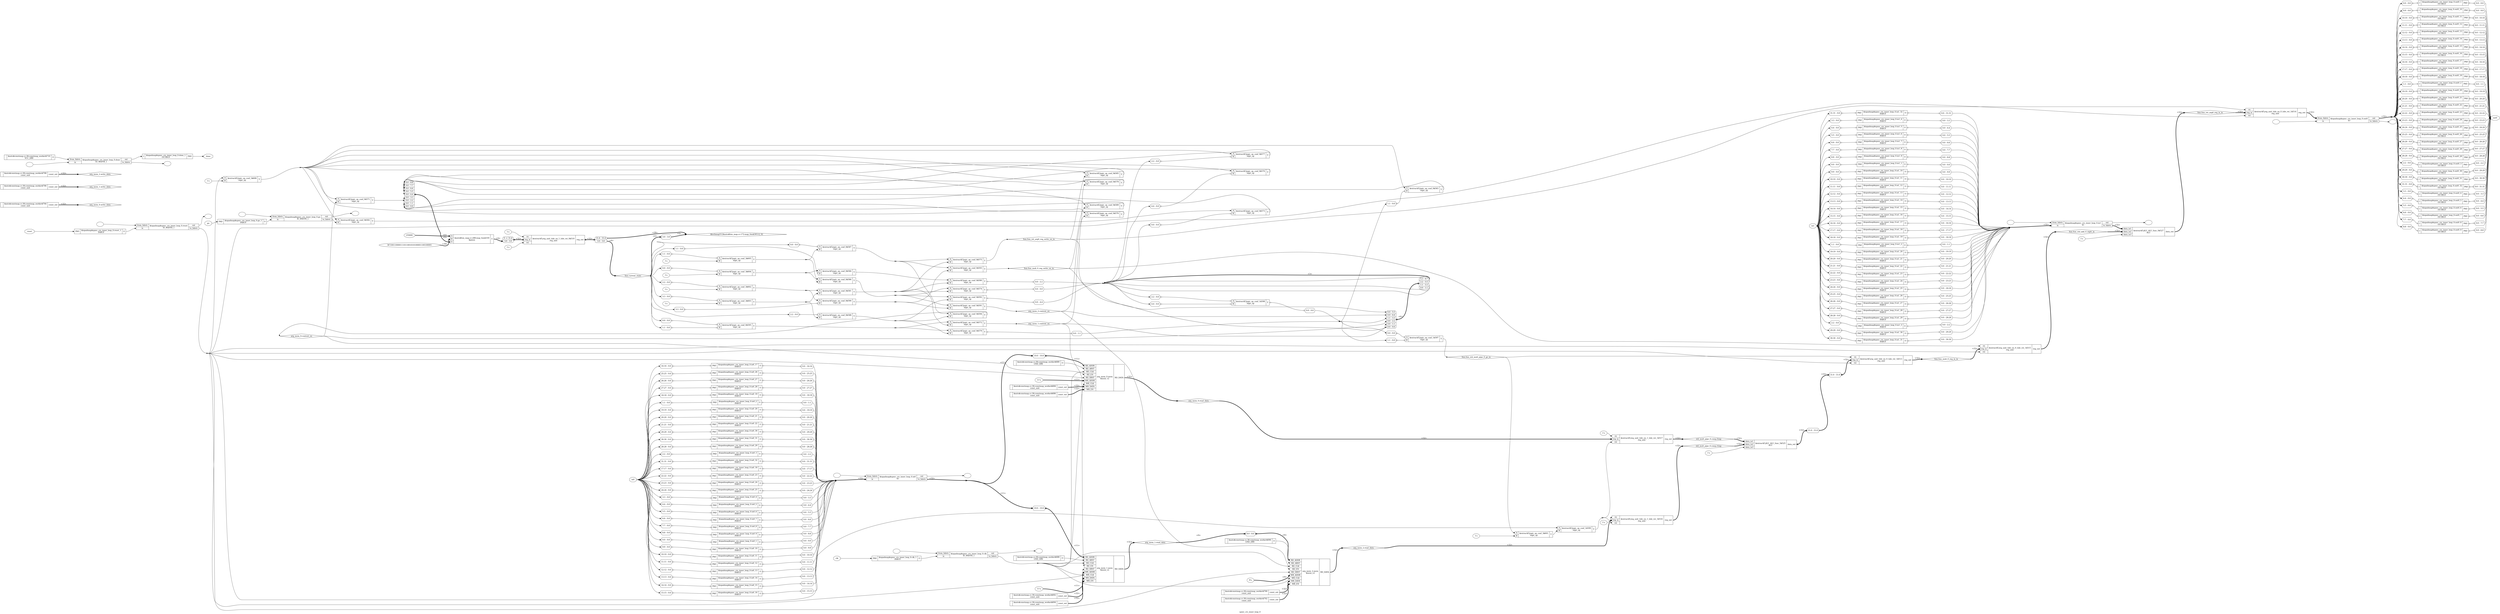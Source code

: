 digraph "spmv_crs_inner_loop_0" {
label="spmv_crs_inner_loop_0";
rankdir="LR";
remincross=true;
n53 [ shape=diamond, label="arg_mem_0.content_en", color="black", fontcolor="black"];
n54 [ shape=diamond, label="arg_mem_0.read_data", color="black", fontcolor="black"];
n55 [ shape=diamond, label="arg_mem_0.write_data", color="black", fontcolor="black"];
n56 [ shape=diamond, label="arg_mem_1.content_en", color="black", fontcolor="black"];
n57 [ shape=diamond, label="arg_mem_1.read_data", color="black", fontcolor="black"];
n58 [ shape=diamond, label="arg_mem_1.write_data", color="black", fontcolor="black"];
n59 [ shape=diamond, label="arg_mem_2.content_en", color="black", fontcolor="black"];
n60 [ shape=diamond, label="arg_mem_2.read_data", color="black", fontcolor="black"];
n61 [ shape=diamond, label="arg_mem_2.write_data", color="black", fontcolor="black"];
n62 [ shape=octagon, label="clk", color="black", fontcolor="black"];
n63 [ shape=octagon, label="done", color="black", fontcolor="black"];
n64 [ shape=diamond, label="fsm.current_state", color="black", fontcolor="black"];
n65 [ shape=diamond, label="fsm.fsm_muli_0_reg_in_in", color="black", fontcolor="black"];
n66 [ shape=diamond, label="fsm.fsm_muli_0_reg_write_en_in", color="black", fontcolor="black"];
n67 [ shape=diamond, label="fsm.fsm_ret_arg0_reg_in_in", color="black", fontcolor="black"];
n68 [ shape=diamond, label="fsm.fsm_ret_arg0_reg_write_en_in", color="black", fontcolor="black"];
n69 [ shape=diamond, label="fsm.fsm_std_add_0_right_in", color="black", fontcolor="black"];
n70 [ shape=diamond, label="fsm.fsm_std_mult_pipe_0_go_in", color="black", fontcolor="black"];
n71 [ shape=octagon, label="go", color="black", fontcolor="black"];
n72 [ shape=octagon, label="in0", color="black", fontcolor="black"];
n73 [ shape=octagon, label="in1", color="black", fontcolor="black"];
n74 [ shape=octagon, label="out0", color="black", fontcolor="black"];
n75 [ shape=octagon, label="reset", color="black", fontcolor="black"];
n76 [ shape=diamond, label="std_mult_pipe_0.comp.ltmp", color="black", fontcolor="black"];
n77 [ shape=diamond, label="std_mult_pipe_0.comp.rtmp", color="black", fontcolor="black"];
c79 [ shape=record, label="{{}|$auto$constmap.cc:36:constmap_worker$680\nGND_DRV|{<p78> O}}",  ];
c81 [ shape=record, label="{{}|$auto$constmap.cc:36:constmap_worker$684\nconst_unit|{<p80> const_out}}",  ];
c82 [ shape=record, label="{{}|$auto$constmap.cc:36:constmap_worker$686\nconst_unit|{<p80> const_out}}",  ];
c83 [ shape=record, label="{{}|$auto$constmap.cc:36:constmap_worker$688\nGND_DRV|{<p78> O}}",  ];
c84 [ shape=record, label="{{}|$auto$constmap.cc:36:constmap_worker$692\nconst_unit|{<p80> const_out}}",  ];
c85 [ shape=record, label="{{}|$auto$constmap.cc:36:constmap_worker$694\nconst_unit|{<p80> const_out}}",  ];
c86 [ shape=record, label="{{}|$auto$constmap.cc:36:constmap_worker$696\nGND_DRV|{<p78> O}}",  ];
c87 [ shape=record, label="{{}|$auto$constmap.cc:36:constmap_worker$700\nconst_unit|{<p80> const_out}}",  ];
c88 [ shape=record, label="{{}|$auto$constmap.cc:36:constmap_worker$702\nconst_unit|{<p80> const_out}}",  ];
c89 [ shape=record, label="{{}|$auto$constmap.cc:36:constmap_worker$704\nconst_unit|{<p80> const_out}}",  ];
c90 [ shape=record, label="{{}|$auto$constmap.cc:36:constmap_worker$706\nconst_unit|{<p80> const_out}}",  ];
c91 [ shape=record, label="{{}|$auto$constmap.cc:36:constmap_worker$708\nconst_unit|{<p80> const_out}}",  ];
c92 [ shape=record, label="{{}|$auto$constmap.cc:36:constmap_worker$710\nVCC_DRV|{<p78> O}}",  ];
v0 [ label="4'0000" ];
v1 [ label="36'100110000111011001010100001100100001" ];
c97 [ shape=record, label="{{<p93> A|<p94> B|<p95> S}|$auto$fsm_map.cc:288:map_fsm$359\n$pmux|{<p96> Y}}",  ];
x2 [ shape=record, style=rounded, label="<s8> 0:0 - 8:8 |<s7> 0:0 - 7:7 |<s6> 0:0 - 6:6 |<s5> 0:0 - 5:5 |<s4> 0:0 - 4:4 |<s3> 0:0 - 3:3 |<s2> 0:0 - 2:2 |<s1> 0:0 - 1:1 |<s0> 0:0 - 0:0 ", color="black", fontcolor="black" ];
x2:e -> c97:p95:w [arrowhead=odiamond, arrowtail=odiamond, dir=both, color="black", fontcolor="black", style="setlinewidth(3)", label="<9>"];
v3 [ label="1'z" ];
c102 [ shape=record, label="{{<p98> data_in1|<p99> data_in2|<p100> data_in3}|$extract$&#9586;ALU_ALU_func_0$527\nALU|{<p101> data_out}}",  ];
v4 [ label="1'z" ];
c103 [ shape=record, label="{{<p98> data_in1|<p99> data_in2|<p100> data_in3}|$extract$&#9586;ALU_ALU_func_5$525\nALU|{<p101> data_out}}",  ];
x5 [ shape=record, style=rounded, label="<s0> 31:0 - 31:0 ", color="black", fontcolor="black" ];
c103:p101:e -> x5:w [arrowhead=odiamond, arrowtail=odiamond, dir=both, color="black", fontcolor="black", style="setlinewidth(3)", label="<32>"];
c104 [ shape=record, label="{{<p93> A|<p94> B}|$extract$&#9586;logic_op_conf_0$570\nlogic_op|{<p96> Y}}",  ];
x6 [ shape=record, style=rounded, label="<s0> 4:4 - 0:0 ", color="black", fontcolor="black" ];
x6:e -> c104:p94:w [arrowhead=odiamond, arrowtail=odiamond, dir=both, color="black", fontcolor="black", label=""];
c105 [ shape=record, label="{{<p93> A|<p94> B}|$extract$&#9586;logic_op_conf_0$571\nlogic_op|{<p96> Y}}",  ];
c106 [ shape=record, label="{{<p93> A|<p94> B}|$extract$&#9586;logic_op_conf_0$572\nlogic_op|{<p96> Y}}",  ];
c107 [ shape=record, label="{{<p93> A|<p94> B}|$extract$&#9586;logic_op_conf_0$573\nlogic_op|{<p96> Y}}",  ];
x7 [ shape=record, style=rounded, label="<s0> 0:0 - 0:0 ", color="black", fontcolor="black" ];
x7:e -> c107:p94:w [arrowhead=odiamond, arrowtail=odiamond, dir=both, color="black", fontcolor="black", label=""];
c108 [ shape=record, label="{{<p93> A|<p94> B}|$extract$&#9586;logic_op_conf_0$574\nlogic_op|{<p96> Y}}",  ];
x8 [ shape=record, style=rounded, label="<s0> 0:0 - 0:0 ", color="black", fontcolor="black" ];
c108:p96:e -> x8:w [arrowhead=odiamond, arrowtail=odiamond, dir=both, color="black", fontcolor="black", label=""];
c109 [ shape=record, label="{{<p93> A|<p94> B}|$extract$&#9586;logic_op_conf_0$575\nlogic_op|{<p96> Y}}",  ];
c110 [ shape=record, label="{{<p93> A|<p94> B}|$extract$&#9586;logic_op_conf_0$576\nlogic_op|{<p96> Y}}",  ];
c111 [ shape=record, label="{{<p93> A|<p94> B}|$extract$&#9586;logic_op_conf_0$577\nlogic_op|{<p96> Y}}",  ];
x9 [ shape=record, style=rounded, label="<s0> 2:2 - 0:0 ", color="black", fontcolor="black" ];
x9:e -> c111:p94:w [arrowhead=odiamond, arrowtail=odiamond, dir=both, color="black", fontcolor="black", label=""];
c112 [ shape=record, label="{{<p93> A|<p94> B}|$extract$&#9586;logic_op_conf_0$578\nlogic_op|{<p96> Y}}",  ];
c113 [ shape=record, label="{{<p93> A|<p94> B}|$extract$&#9586;logic_op_conf_0$579\nlogic_op|{<p96> Y}}",  ];
x10 [ shape=record, style=rounded, label="<s0> 0:0 - 1:1 ", color="black", fontcolor="black" ];
c113:p96:e -> x10:w [arrowhead=odiamond, arrowtail=odiamond, dir=both, color="black", fontcolor="black", label=""];
c114 [ shape=record, label="{{<p93> A|<p94> B}|$extract$&#9586;logic_op_conf_0$580\nlogic_op|{<p96> Y}}",  ];
x11 [ shape=record, style=rounded, label="<s0> 0:0 - 2:2 ", color="black", fontcolor="black" ];
c114:p96:e -> x11:w [arrowhead=odiamond, arrowtail=odiamond, dir=both, color="black", fontcolor="black", label=""];
c115 [ shape=record, label="{{<p93> A|<p94> B}|$extract$&#9586;logic_op_conf_0$581\nlogic_op|{<p96> Y}}",  ];
c116 [ shape=record, label="{{<p93> A|<p94> B}|$extract$&#9586;logic_op_conf_0$582\nlogic_op|{<p96> Y}}",  ];
c117 [ shape=record, label="{{<p93> A|<p94> B}|$extract$&#9586;logic_op_conf_0$583\nlogic_op|{<p96> Y}}",  ];
x12 [ shape=record, style=rounded, label="<s0> 1:1 - 0:0 ", color="black", fontcolor="black" ];
x12:e -> c117:p94:w [arrowhead=odiamond, arrowtail=odiamond, dir=both, color="black", fontcolor="black", label=""];
c118 [ shape=record, label="{{<p93> A|<p94> B}|$extract$&#9586;logic_op_conf_0$584\nlogic_op|{<p96> Y}}",  ];
x13 [ shape=record, style=rounded, label="<s0> 1:1 - 0:0 ", color="black", fontcolor="black" ];
x13:e -> c118:p94:w [arrowhead=odiamond, arrowtail=odiamond, dir=both, color="black", fontcolor="black", label=""];
c119 [ shape=record, label="{{<p93> A|<p94> B}|$extract$&#9586;logic_op_conf_0$585\nlogic_op|{<p96> Y}}",  ];
c120 [ shape=record, label="{{<p93> A|<p94> B}|$extract$&#9586;logic_op_conf_0$586\nlogic_op|{<p96> Y}}",  ];
c121 [ shape=record, label="{{<p93> A|<p94> B}|$extract$&#9586;logic_op_conf_0$587\nlogic_op|{<p96> Y}}",  ];
x14 [ shape=record, style=rounded, label="<s0> 0:0 - 0:0 ", color="black", fontcolor="black" ];
x14:e -> c121:p93:w [arrowhead=odiamond, arrowtail=odiamond, dir=both, color="black", fontcolor="black", label=""];
c122 [ shape=record, label="{{<p93> A|<p94> B}|$extract$&#9586;logic_op_conf_0$588\nlogic_op|{<p96> Y}}",  ];
x15 [ shape=record, style=rounded, label="<s0> 2:2 - 0:0 ", color="black", fontcolor="black" ];
x15:e -> c122:p93:w [arrowhead=odiamond, arrowtail=odiamond, dir=both, color="black", fontcolor="black", label=""];
c123 [ shape=record, label="{{<p93> A|<p94> B}|$extract$&#9586;logic_op_conf_0$589\nlogic_op|{<p96> Y}}",  ];
c124 [ shape=record, label="{{<p93> A|<p94> B}|$extract$&#9586;logic_op_conf_0$590\nlogic_op|{<p96> Y}}",  ];
x16 [ shape=record, style=rounded, label="<s0> 3:3 - 0:0 ", color="black", fontcolor="black" ];
x16:e -> c124:p94:w [arrowhead=odiamond, arrowtail=odiamond, dir=both, color="black", fontcolor="black", label=""];
c125 [ shape=record, label="{{<p93> A|<p94> B}|$extract$&#9586;logic_op_conf_0$591\nlogic_op|{<p96> Y}}",  ];
c126 [ shape=record, label="{{<p93> A|<p94> B}|$extract$&#9586;logic_op_conf_0$592\nlogic_op|{<p96> Y}}",  ];
x17 [ shape=record, style=rounded, label="<s0> 0:0 - 4:4 ", color="black", fontcolor="black" ];
c126:p96:e -> x17:w [arrowhead=odiamond, arrowtail=odiamond, dir=both, color="black", fontcolor="black", label=""];
c127 [ shape=record, label="{{<p93> A|<p94> B}|$extract$&#9586;logic_op_conf_0$593\nlogic_op|{<p96> Y}}",  ];
c128 [ shape=record, label="{{<p93> A|<p94> B}|$extract$&#9586;logic_op_conf_0$594\nlogic_op|{<p96> Y}}",  ];
c129 [ shape=record, label="{{<p93> A|<p94> B}|$extract$&#9586;logic_op_conf_0$595\nlogic_op|{<p96> Y}}",  ];
x18 [ shape=record, style=rounded, label="<s0> 0:0 - 0:0 ", color="black", fontcolor="black" ];
x18:e -> c129:p93:w [arrowhead=odiamond, arrowtail=odiamond, dir=both, color="black", fontcolor="black", label=""];
x19 [ shape=record, style=rounded, label="<s0> 1:1 - 0:0 ", color="black", fontcolor="black" ];
x19:e -> c129:p94:w [arrowhead=odiamond, arrowtail=odiamond, dir=both, color="black", fontcolor="black", label=""];
c130 [ shape=record, label="{{<p93> A|<p94> B}|$extract$&#9586;logic_op_conf_1$597\nlogic_op|{<p96> Y}}",  ];
x20 [ shape=record, style=rounded, label="<s0> 0:0 - 0:0 ", color="black", fontcolor="black" ];
x20:e -> c130:p93:w [arrowhead=odiamond, arrowtail=odiamond, dir=both, color="black", fontcolor="black", label=""];
x21 [ shape=record, style=rounded, label="<s0> 1:1 - 0:0 ", color="black", fontcolor="black" ];
x21:e -> c130:p94:w [arrowhead=odiamond, arrowtail=odiamond, dir=both, color="black", fontcolor="black", label=""];
c131 [ shape=record, label="{{<p93> A|<p94> B}|$extract$&#9586;logic_op_conf_1$598\nlogic_op|{<p96> Y}}",  ];
x22 [ shape=record, style=rounded, label="<s0> 2:2 - 0:0 ", color="black", fontcolor="black" ];
x22:e -> c131:p93:w [arrowhead=odiamond, arrowtail=odiamond, dir=both, color="black", fontcolor="black", label=""];
x23 [ shape=record, style=rounded, label="<s0> 4:4 - 0:0 ", color="black", fontcolor="black" ];
x23:e -> c131:p94:w [arrowhead=odiamond, arrowtail=odiamond, dir=both, color="black", fontcolor="black", label=""];
x24 [ shape=record, style=rounded, label="<s0> 0:0 - 0:0 ", color="black", fontcolor="black" ];
c131:p96:e -> x24:w [arrowhead=odiamond, arrowtail=odiamond, dir=both, color="black", fontcolor="black", label=""];
c132 [ shape=record, label="{{<p93> A|<p94> B}|$extract$&#9586;logic_op_conf_1$599\nlogic_op|{<p96> Y}}",  ];
v25 [ label="1'z" ];
c133 [ shape=record, label="{{<p93> A|<p94> B}|$extract$&#9586;logic_op_conf_3$601\nlogic_op|{<p96> Y}}",  ];
v27 [ label="1'z" ];
c134 [ shape=record, label="{{<p93> A|<p94> B}|$extract$&#9586;logic_op_conf_3$602\nlogic_op|{<p96> Y}}",  ];
x26 [ shape=record, style=rounded, label="<s0> 2:2 - 0:0 ", color="black", fontcolor="black" ];
x26:e -> c134:p93:w [arrowhead=odiamond, arrowtail=odiamond, dir=both, color="black", fontcolor="black", label=""];
v29 [ label="1'z" ];
c135 [ shape=record, label="{{<p93> A|<p94> B}|$extract$&#9586;logic_op_conf_3$603\nlogic_op|{<p96> Y}}",  ];
x28 [ shape=record, style=rounded, label="<s0> 3:3 - 0:0 ", color="black", fontcolor="black" ];
x28:e -> c135:p93:w [arrowhead=odiamond, arrowtail=odiamond, dir=both, color="black", fontcolor="black", label=""];
v31 [ label="1'z" ];
c136 [ shape=record, label="{{<p93> A|<p94> B}|$extract$&#9586;logic_op_conf_3$604\nlogic_op|{<p96> Y}}",  ];
x30 [ shape=record, style=rounded, label="<s0> 0:0 - 0:0 ", color="black", fontcolor="black" ];
x30:e -> c136:p93:w [arrowhead=odiamond, arrowtail=odiamond, dir=both, color="black", fontcolor="black", label=""];
v33 [ label="1'z" ];
c137 [ shape=record, label="{{<p93> A|<p94> B}|$extract$&#9586;logic_op_conf_3$605\nlogic_op|{<p96> Y}}",  ];
x32 [ shape=record, style=rounded, label="<s0> 1:1 - 0:0 ", color="black", fontcolor="black" ];
x32:e -> c137:p93:w [arrowhead=odiamond, arrowtail=odiamond, dir=both, color="black", fontcolor="black", label=""];
v34 [ label="1'z" ];
c138 [ shape=record, label="{{<p93> A|<p94> B}|$extract$&#9586;logic_op_conf_3$606\nlogic_op|{<p96> Y}}",  ];
c143 [ shape=record, label="{{<p139> en|<p140> reg_in|<p141> rst}|$extract$&#9586;reg_unit_tide_en_0_tide_rst_1$513\nreg_unit|{<p142> reg_out}}",  ];
x35 [ shape=record, style=rounded, label="<s0> 31:0 - 31:0 ", color="black", fontcolor="black" ];
x35:e -> c143:p140:w [arrowhead=odiamond, arrowtail=odiamond, dir=both, color="black", fontcolor="black", style="setlinewidth(3)", label="<32>"];
c144 [ shape=record, label="{{<p139> en|<p140> reg_in|<p141> rst}|$extract$&#9586;reg_unit_tide_en_0_tide_rst_1$514\nreg_unit|{<p142> reg_out}}",  ];
c145 [ shape=record, label="{{<p139> en|<p140> reg_in|<p141> rst}|$extract$&#9586;reg_unit_tide_en_0_tide_rst_1$515\nreg_unit|{<p142> reg_out}}",  ];
v36 [ label="1'z" ];
v39 [ label="1'z" ];
c146 [ shape=record, label="{{<p139> en|<p140> reg_in|<p141> rst}|$extract$&#9586;reg_unit_tide_en_1_tide_rst_0$519\nreg_unit|{<p142> reg_out}}",  ];
x37 [ shape=record, style=rounded, label="0 -&gt; 31:4 |<s0> 3:0 - 3:0 ", color="black", fontcolor="black" ];
x37:e -> c146:p140:w [arrowhead=odiamond, arrowtail=odiamond, dir=both, color="black", fontcolor="black", style="setlinewidth(3)", label="<32>"];
x38 [ shape=record, style=rounded, label="<s1> 31:4 - 31:4 |<s0> 3:0 - 3:0 ", color="black", fontcolor="black" ];
c146:p142:e -> x38:w [arrowhead=odiamond, arrowtail=odiamond, dir=both, color="black", fontcolor="black", style="setlinewidth(3)", label="<32>"];
v40 [ label="1'z" ];
c147 [ shape=record, label="{{<p139> en|<p140> reg_in|<p141> rst}|$extract$&#9586;reg_unit_tide_en_1_tide_rst_1$516\nreg_unit|{<p142> reg_out}}",  ];
v41 [ label="1'z" ];
c148 [ shape=record, label="{{<p139> en|<p140> reg_in|<p141> rst}|$extract$&#9586;reg_unit_tide_en_1_tide_rst_1$517\nreg_unit|{<p142> reg_out}}",  ];
v42 [ label="" ];
v43 [ label="" ];
c153 [ shape=record, label="{{<p149> from_fabric|<p150> in}|$iopadmap$spmv_crs_inner_loop_0.clk\nIO_WIDTH_1|{<p151> out|<p152> to_fabric}}",  ];
c155 [ shape=record, label="{{<p154> PAD}|$iopadmap$spmv_crs_inner_loop_0.clk_1\nINBUF|{<p78> O}}",  ];
v44 [ label="" ];
v45 [ label="" ];
c156 [ shape=record, label="{{<p149> from_fabric|<p150> in}|$iopadmap$spmv_crs_inner_loop_0.done\nIO_WIDTH_1|{<p151> out|<p152> to_fabric}}",  ];
c158 [ shape=record, label="{{<p157> I}|$iopadmap$spmv_crs_inner_loop_0.done_1\nOUTBUF|{<p154> PAD}}",  ];
v46 [ label="" ];
v47 [ label="" ];
c159 [ shape=record, label="{{<p149> from_fabric|<p150> in}|$iopadmap$spmv_crs_inner_loop_0.go\nIO_WIDTH_1|{<p151> out|<p152> to_fabric}}",  ];
c160 [ shape=record, label="{{<p154> PAD}|$iopadmap$spmv_crs_inner_loop_0.go_1\nINBUF|{<p78> O}}",  ];
v48 [ label="" ];
v49 [ label="" ];
c161 [ shape=record, label="{{<p149> from_fabric|<p150> in}|$iopadmap$spmv_crs_inner_loop_0.in0\nIO|{<p151> out|<p152> to_fabric}}",  ];
c162 [ shape=record, label="{{<p154> PAD}|$iopadmap$spmv_crs_inner_loop_0.in0_1\nINBUF|{<p78> O}}",  ];
x50 [ shape=record, style=rounded, label="<s0> 0:0 - 0:0 ", color="black", fontcolor="black" ];
c162:p78:e -> x50:w [arrowhead=odiamond, arrowtail=odiamond, dir=both, color="black", fontcolor="black", label=""];
x51 [ shape=record, style=rounded, label="<s0> 0:0 - 0:0 ", color="black", fontcolor="black" ];
x51:e -> c162:p154:w [arrowhead=odiamond, arrowtail=odiamond, dir=both, color="black", fontcolor="black", label=""];
c163 [ shape=record, label="{{<p154> PAD}|$iopadmap$spmv_crs_inner_loop_0.in0_10\nINBUF|{<p78> O}}",  ];
x52 [ shape=record, style=rounded, label="<s0> 0:0 - 9:9 ", color="black", fontcolor="black" ];
c163:p78:e -> x52:w [arrowhead=odiamond, arrowtail=odiamond, dir=both, color="black", fontcolor="black", label=""];
x53 [ shape=record, style=rounded, label="<s0> 9:9 - 0:0 ", color="black", fontcolor="black" ];
x53:e -> c163:p154:w [arrowhead=odiamond, arrowtail=odiamond, dir=both, color="black", fontcolor="black", label=""];
c164 [ shape=record, label="{{<p154> PAD}|$iopadmap$spmv_crs_inner_loop_0.in0_11\nINBUF|{<p78> O}}",  ];
x54 [ shape=record, style=rounded, label="<s0> 0:0 - 10:10 ", color="black", fontcolor="black" ];
c164:p78:e -> x54:w [arrowhead=odiamond, arrowtail=odiamond, dir=both, color="black", fontcolor="black", label=""];
x55 [ shape=record, style=rounded, label="<s0> 10:10 - 0:0 ", color="black", fontcolor="black" ];
x55:e -> c164:p154:w [arrowhead=odiamond, arrowtail=odiamond, dir=both, color="black", fontcolor="black", label=""];
c165 [ shape=record, label="{{<p154> PAD}|$iopadmap$spmv_crs_inner_loop_0.in0_12\nINBUF|{<p78> O}}",  ];
x56 [ shape=record, style=rounded, label="<s0> 0:0 - 11:11 ", color="black", fontcolor="black" ];
c165:p78:e -> x56:w [arrowhead=odiamond, arrowtail=odiamond, dir=both, color="black", fontcolor="black", label=""];
x57 [ shape=record, style=rounded, label="<s0> 11:11 - 0:0 ", color="black", fontcolor="black" ];
x57:e -> c165:p154:w [arrowhead=odiamond, arrowtail=odiamond, dir=both, color="black", fontcolor="black", label=""];
c166 [ shape=record, label="{{<p154> PAD}|$iopadmap$spmv_crs_inner_loop_0.in0_13\nINBUF|{<p78> O}}",  ];
x58 [ shape=record, style=rounded, label="<s0> 0:0 - 12:12 ", color="black", fontcolor="black" ];
c166:p78:e -> x58:w [arrowhead=odiamond, arrowtail=odiamond, dir=both, color="black", fontcolor="black", label=""];
x59 [ shape=record, style=rounded, label="<s0> 12:12 - 0:0 ", color="black", fontcolor="black" ];
x59:e -> c166:p154:w [arrowhead=odiamond, arrowtail=odiamond, dir=both, color="black", fontcolor="black", label=""];
c167 [ shape=record, label="{{<p154> PAD}|$iopadmap$spmv_crs_inner_loop_0.in0_14\nINBUF|{<p78> O}}",  ];
x60 [ shape=record, style=rounded, label="<s0> 0:0 - 13:13 ", color="black", fontcolor="black" ];
c167:p78:e -> x60:w [arrowhead=odiamond, arrowtail=odiamond, dir=both, color="black", fontcolor="black", label=""];
x61 [ shape=record, style=rounded, label="<s0> 13:13 - 0:0 ", color="black", fontcolor="black" ];
x61:e -> c167:p154:w [arrowhead=odiamond, arrowtail=odiamond, dir=both, color="black", fontcolor="black", label=""];
c168 [ shape=record, label="{{<p154> PAD}|$iopadmap$spmv_crs_inner_loop_0.in0_15\nINBUF|{<p78> O}}",  ];
x62 [ shape=record, style=rounded, label="<s0> 0:0 - 14:14 ", color="black", fontcolor="black" ];
c168:p78:e -> x62:w [arrowhead=odiamond, arrowtail=odiamond, dir=both, color="black", fontcolor="black", label=""];
x63 [ shape=record, style=rounded, label="<s0> 14:14 - 0:0 ", color="black", fontcolor="black" ];
x63:e -> c168:p154:w [arrowhead=odiamond, arrowtail=odiamond, dir=both, color="black", fontcolor="black", label=""];
c169 [ shape=record, label="{{<p154> PAD}|$iopadmap$spmv_crs_inner_loop_0.in0_16\nINBUF|{<p78> O}}",  ];
x64 [ shape=record, style=rounded, label="<s0> 0:0 - 15:15 ", color="black", fontcolor="black" ];
c169:p78:e -> x64:w [arrowhead=odiamond, arrowtail=odiamond, dir=both, color="black", fontcolor="black", label=""];
x65 [ shape=record, style=rounded, label="<s0> 15:15 - 0:0 ", color="black", fontcolor="black" ];
x65:e -> c169:p154:w [arrowhead=odiamond, arrowtail=odiamond, dir=both, color="black", fontcolor="black", label=""];
c170 [ shape=record, label="{{<p154> PAD}|$iopadmap$spmv_crs_inner_loop_0.in0_17\nINBUF|{<p78> O}}",  ];
x66 [ shape=record, style=rounded, label="<s0> 0:0 - 16:16 ", color="black", fontcolor="black" ];
c170:p78:e -> x66:w [arrowhead=odiamond, arrowtail=odiamond, dir=both, color="black", fontcolor="black", label=""];
x67 [ shape=record, style=rounded, label="<s0> 16:16 - 0:0 ", color="black", fontcolor="black" ];
x67:e -> c170:p154:w [arrowhead=odiamond, arrowtail=odiamond, dir=both, color="black", fontcolor="black", label=""];
c171 [ shape=record, label="{{<p154> PAD}|$iopadmap$spmv_crs_inner_loop_0.in0_18\nINBUF|{<p78> O}}",  ];
x68 [ shape=record, style=rounded, label="<s0> 0:0 - 17:17 ", color="black", fontcolor="black" ];
c171:p78:e -> x68:w [arrowhead=odiamond, arrowtail=odiamond, dir=both, color="black", fontcolor="black", label=""];
x69 [ shape=record, style=rounded, label="<s0> 17:17 - 0:0 ", color="black", fontcolor="black" ];
x69:e -> c171:p154:w [arrowhead=odiamond, arrowtail=odiamond, dir=both, color="black", fontcolor="black", label=""];
c172 [ shape=record, label="{{<p154> PAD}|$iopadmap$spmv_crs_inner_loop_0.in0_19\nINBUF|{<p78> O}}",  ];
x70 [ shape=record, style=rounded, label="<s0> 0:0 - 18:18 ", color="black", fontcolor="black" ];
c172:p78:e -> x70:w [arrowhead=odiamond, arrowtail=odiamond, dir=both, color="black", fontcolor="black", label=""];
x71 [ shape=record, style=rounded, label="<s0> 18:18 - 0:0 ", color="black", fontcolor="black" ];
x71:e -> c172:p154:w [arrowhead=odiamond, arrowtail=odiamond, dir=both, color="black", fontcolor="black", label=""];
c173 [ shape=record, label="{{<p154> PAD}|$iopadmap$spmv_crs_inner_loop_0.in0_2\nINBUF|{<p78> O}}",  ];
x72 [ shape=record, style=rounded, label="<s0> 0:0 - 1:1 ", color="black", fontcolor="black" ];
c173:p78:e -> x72:w [arrowhead=odiamond, arrowtail=odiamond, dir=both, color="black", fontcolor="black", label=""];
x73 [ shape=record, style=rounded, label="<s0> 1:1 - 0:0 ", color="black", fontcolor="black" ];
x73:e -> c173:p154:w [arrowhead=odiamond, arrowtail=odiamond, dir=both, color="black", fontcolor="black", label=""];
c174 [ shape=record, label="{{<p154> PAD}|$iopadmap$spmv_crs_inner_loop_0.in0_20\nINBUF|{<p78> O}}",  ];
x74 [ shape=record, style=rounded, label="<s0> 0:0 - 19:19 ", color="black", fontcolor="black" ];
c174:p78:e -> x74:w [arrowhead=odiamond, arrowtail=odiamond, dir=both, color="black", fontcolor="black", label=""];
x75 [ shape=record, style=rounded, label="<s0> 19:19 - 0:0 ", color="black", fontcolor="black" ];
x75:e -> c174:p154:w [arrowhead=odiamond, arrowtail=odiamond, dir=both, color="black", fontcolor="black", label=""];
c175 [ shape=record, label="{{<p154> PAD}|$iopadmap$spmv_crs_inner_loop_0.in0_21\nINBUF|{<p78> O}}",  ];
x76 [ shape=record, style=rounded, label="<s0> 0:0 - 20:20 ", color="black", fontcolor="black" ];
c175:p78:e -> x76:w [arrowhead=odiamond, arrowtail=odiamond, dir=both, color="black", fontcolor="black", label=""];
x77 [ shape=record, style=rounded, label="<s0> 20:20 - 0:0 ", color="black", fontcolor="black" ];
x77:e -> c175:p154:w [arrowhead=odiamond, arrowtail=odiamond, dir=both, color="black", fontcolor="black", label=""];
c176 [ shape=record, label="{{<p154> PAD}|$iopadmap$spmv_crs_inner_loop_0.in0_22\nINBUF|{<p78> O}}",  ];
x78 [ shape=record, style=rounded, label="<s0> 0:0 - 21:21 ", color="black", fontcolor="black" ];
c176:p78:e -> x78:w [arrowhead=odiamond, arrowtail=odiamond, dir=both, color="black", fontcolor="black", label=""];
x79 [ shape=record, style=rounded, label="<s0> 21:21 - 0:0 ", color="black", fontcolor="black" ];
x79:e -> c176:p154:w [arrowhead=odiamond, arrowtail=odiamond, dir=both, color="black", fontcolor="black", label=""];
c177 [ shape=record, label="{{<p154> PAD}|$iopadmap$spmv_crs_inner_loop_0.in0_23\nINBUF|{<p78> O}}",  ];
x80 [ shape=record, style=rounded, label="<s0> 0:0 - 22:22 ", color="black", fontcolor="black" ];
c177:p78:e -> x80:w [arrowhead=odiamond, arrowtail=odiamond, dir=both, color="black", fontcolor="black", label=""];
x81 [ shape=record, style=rounded, label="<s0> 22:22 - 0:0 ", color="black", fontcolor="black" ];
x81:e -> c177:p154:w [arrowhead=odiamond, arrowtail=odiamond, dir=both, color="black", fontcolor="black", label=""];
c178 [ shape=record, label="{{<p154> PAD}|$iopadmap$spmv_crs_inner_loop_0.in0_24\nINBUF|{<p78> O}}",  ];
x82 [ shape=record, style=rounded, label="<s0> 0:0 - 23:23 ", color="black", fontcolor="black" ];
c178:p78:e -> x82:w [arrowhead=odiamond, arrowtail=odiamond, dir=both, color="black", fontcolor="black", label=""];
x83 [ shape=record, style=rounded, label="<s0> 23:23 - 0:0 ", color="black", fontcolor="black" ];
x83:e -> c178:p154:w [arrowhead=odiamond, arrowtail=odiamond, dir=both, color="black", fontcolor="black", label=""];
c179 [ shape=record, label="{{<p154> PAD}|$iopadmap$spmv_crs_inner_loop_0.in0_25\nINBUF|{<p78> O}}",  ];
x84 [ shape=record, style=rounded, label="<s0> 0:0 - 24:24 ", color="black", fontcolor="black" ];
c179:p78:e -> x84:w [arrowhead=odiamond, arrowtail=odiamond, dir=both, color="black", fontcolor="black", label=""];
x85 [ shape=record, style=rounded, label="<s0> 24:24 - 0:0 ", color="black", fontcolor="black" ];
x85:e -> c179:p154:w [arrowhead=odiamond, arrowtail=odiamond, dir=both, color="black", fontcolor="black", label=""];
c180 [ shape=record, label="{{<p154> PAD}|$iopadmap$spmv_crs_inner_loop_0.in0_26\nINBUF|{<p78> O}}",  ];
x86 [ shape=record, style=rounded, label="<s0> 0:0 - 25:25 ", color="black", fontcolor="black" ];
c180:p78:e -> x86:w [arrowhead=odiamond, arrowtail=odiamond, dir=both, color="black", fontcolor="black", label=""];
x87 [ shape=record, style=rounded, label="<s0> 25:25 - 0:0 ", color="black", fontcolor="black" ];
x87:e -> c180:p154:w [arrowhead=odiamond, arrowtail=odiamond, dir=both, color="black", fontcolor="black", label=""];
c181 [ shape=record, label="{{<p154> PAD}|$iopadmap$spmv_crs_inner_loop_0.in0_27\nINBUF|{<p78> O}}",  ];
x88 [ shape=record, style=rounded, label="<s0> 0:0 - 26:26 ", color="black", fontcolor="black" ];
c181:p78:e -> x88:w [arrowhead=odiamond, arrowtail=odiamond, dir=both, color="black", fontcolor="black", label=""];
x89 [ shape=record, style=rounded, label="<s0> 26:26 - 0:0 ", color="black", fontcolor="black" ];
x89:e -> c181:p154:w [arrowhead=odiamond, arrowtail=odiamond, dir=both, color="black", fontcolor="black", label=""];
c182 [ shape=record, label="{{<p154> PAD}|$iopadmap$spmv_crs_inner_loop_0.in0_28\nINBUF|{<p78> O}}",  ];
x90 [ shape=record, style=rounded, label="<s0> 0:0 - 27:27 ", color="black", fontcolor="black" ];
c182:p78:e -> x90:w [arrowhead=odiamond, arrowtail=odiamond, dir=both, color="black", fontcolor="black", label=""];
x91 [ shape=record, style=rounded, label="<s0> 27:27 - 0:0 ", color="black", fontcolor="black" ];
x91:e -> c182:p154:w [arrowhead=odiamond, arrowtail=odiamond, dir=both, color="black", fontcolor="black", label=""];
c183 [ shape=record, label="{{<p154> PAD}|$iopadmap$spmv_crs_inner_loop_0.in0_29\nINBUF|{<p78> O}}",  ];
x92 [ shape=record, style=rounded, label="<s0> 0:0 - 28:28 ", color="black", fontcolor="black" ];
c183:p78:e -> x92:w [arrowhead=odiamond, arrowtail=odiamond, dir=both, color="black", fontcolor="black", label=""];
x93 [ shape=record, style=rounded, label="<s0> 28:28 - 0:0 ", color="black", fontcolor="black" ];
x93:e -> c183:p154:w [arrowhead=odiamond, arrowtail=odiamond, dir=both, color="black", fontcolor="black", label=""];
c184 [ shape=record, label="{{<p154> PAD}|$iopadmap$spmv_crs_inner_loop_0.in0_3\nINBUF|{<p78> O}}",  ];
x94 [ shape=record, style=rounded, label="<s0> 0:0 - 2:2 ", color="black", fontcolor="black" ];
c184:p78:e -> x94:w [arrowhead=odiamond, arrowtail=odiamond, dir=both, color="black", fontcolor="black", label=""];
x95 [ shape=record, style=rounded, label="<s0> 2:2 - 0:0 ", color="black", fontcolor="black" ];
x95:e -> c184:p154:w [arrowhead=odiamond, arrowtail=odiamond, dir=both, color="black", fontcolor="black", label=""];
c185 [ shape=record, label="{{<p154> PAD}|$iopadmap$spmv_crs_inner_loop_0.in0_30\nINBUF|{<p78> O}}",  ];
x96 [ shape=record, style=rounded, label="<s0> 0:0 - 29:29 ", color="black", fontcolor="black" ];
c185:p78:e -> x96:w [arrowhead=odiamond, arrowtail=odiamond, dir=both, color="black", fontcolor="black", label=""];
x97 [ shape=record, style=rounded, label="<s0> 29:29 - 0:0 ", color="black", fontcolor="black" ];
x97:e -> c185:p154:w [arrowhead=odiamond, arrowtail=odiamond, dir=both, color="black", fontcolor="black", label=""];
c186 [ shape=record, label="{{<p154> PAD}|$iopadmap$spmv_crs_inner_loop_0.in0_31\nINBUF|{<p78> O}}",  ];
x98 [ shape=record, style=rounded, label="<s0> 0:0 - 30:30 ", color="black", fontcolor="black" ];
c186:p78:e -> x98:w [arrowhead=odiamond, arrowtail=odiamond, dir=both, color="black", fontcolor="black", label=""];
x99 [ shape=record, style=rounded, label="<s0> 30:30 - 0:0 ", color="black", fontcolor="black" ];
x99:e -> c186:p154:w [arrowhead=odiamond, arrowtail=odiamond, dir=both, color="black", fontcolor="black", label=""];
c187 [ shape=record, label="{{<p154> PAD}|$iopadmap$spmv_crs_inner_loop_0.in0_32\nINBUF|{<p78> O}}",  ];
x100 [ shape=record, style=rounded, label="<s0> 0:0 - 31:31 ", color="black", fontcolor="black" ];
c187:p78:e -> x100:w [arrowhead=odiamond, arrowtail=odiamond, dir=both, color="black", fontcolor="black", label=""];
x101 [ shape=record, style=rounded, label="<s0> 31:31 - 0:0 ", color="black", fontcolor="black" ];
x101:e -> c187:p154:w [arrowhead=odiamond, arrowtail=odiamond, dir=both, color="black", fontcolor="black", label=""];
c188 [ shape=record, label="{{<p154> PAD}|$iopadmap$spmv_crs_inner_loop_0.in0_4\nINBUF|{<p78> O}}",  ];
x102 [ shape=record, style=rounded, label="<s0> 0:0 - 3:3 ", color="black", fontcolor="black" ];
c188:p78:e -> x102:w [arrowhead=odiamond, arrowtail=odiamond, dir=both, color="black", fontcolor="black", label=""];
x103 [ shape=record, style=rounded, label="<s0> 3:3 - 0:0 ", color="black", fontcolor="black" ];
x103:e -> c188:p154:w [arrowhead=odiamond, arrowtail=odiamond, dir=both, color="black", fontcolor="black", label=""];
c189 [ shape=record, label="{{<p154> PAD}|$iopadmap$spmv_crs_inner_loop_0.in0_5\nINBUF|{<p78> O}}",  ];
x104 [ shape=record, style=rounded, label="<s0> 0:0 - 4:4 ", color="black", fontcolor="black" ];
c189:p78:e -> x104:w [arrowhead=odiamond, arrowtail=odiamond, dir=both, color="black", fontcolor="black", label=""];
x105 [ shape=record, style=rounded, label="<s0> 4:4 - 0:0 ", color="black", fontcolor="black" ];
x105:e -> c189:p154:w [arrowhead=odiamond, arrowtail=odiamond, dir=both, color="black", fontcolor="black", label=""];
c190 [ shape=record, label="{{<p154> PAD}|$iopadmap$spmv_crs_inner_loop_0.in0_6\nINBUF|{<p78> O}}",  ];
x106 [ shape=record, style=rounded, label="<s0> 0:0 - 5:5 ", color="black", fontcolor="black" ];
c190:p78:e -> x106:w [arrowhead=odiamond, arrowtail=odiamond, dir=both, color="black", fontcolor="black", label=""];
x107 [ shape=record, style=rounded, label="<s0> 5:5 - 0:0 ", color="black", fontcolor="black" ];
x107:e -> c190:p154:w [arrowhead=odiamond, arrowtail=odiamond, dir=both, color="black", fontcolor="black", label=""];
c191 [ shape=record, label="{{<p154> PAD}|$iopadmap$spmv_crs_inner_loop_0.in0_7\nINBUF|{<p78> O}}",  ];
x108 [ shape=record, style=rounded, label="<s0> 0:0 - 6:6 ", color="black", fontcolor="black" ];
c191:p78:e -> x108:w [arrowhead=odiamond, arrowtail=odiamond, dir=both, color="black", fontcolor="black", label=""];
x109 [ shape=record, style=rounded, label="<s0> 6:6 - 0:0 ", color="black", fontcolor="black" ];
x109:e -> c191:p154:w [arrowhead=odiamond, arrowtail=odiamond, dir=both, color="black", fontcolor="black", label=""];
c192 [ shape=record, label="{{<p154> PAD}|$iopadmap$spmv_crs_inner_loop_0.in0_8\nINBUF|{<p78> O}}",  ];
x110 [ shape=record, style=rounded, label="<s0> 0:0 - 7:7 ", color="black", fontcolor="black" ];
c192:p78:e -> x110:w [arrowhead=odiamond, arrowtail=odiamond, dir=both, color="black", fontcolor="black", label=""];
x111 [ shape=record, style=rounded, label="<s0> 7:7 - 0:0 ", color="black", fontcolor="black" ];
x111:e -> c192:p154:w [arrowhead=odiamond, arrowtail=odiamond, dir=both, color="black", fontcolor="black", label=""];
c193 [ shape=record, label="{{<p154> PAD}|$iopadmap$spmv_crs_inner_loop_0.in0_9\nINBUF|{<p78> O}}",  ];
x112 [ shape=record, style=rounded, label="<s0> 0:0 - 8:8 ", color="black", fontcolor="black" ];
c193:p78:e -> x112:w [arrowhead=odiamond, arrowtail=odiamond, dir=both, color="black", fontcolor="black", label=""];
x113 [ shape=record, style=rounded, label="<s0> 8:8 - 0:0 ", color="black", fontcolor="black" ];
x113:e -> c193:p154:w [arrowhead=odiamond, arrowtail=odiamond, dir=both, color="black", fontcolor="black", label=""];
v114 [ label="" ];
v115 [ label="" ];
c194 [ shape=record, label="{{<p149> from_fabric|<p150> in}|$iopadmap$spmv_crs_inner_loop_0.in1\nIO|{<p151> out|<p152> to_fabric}}",  ];
c195 [ shape=record, label="{{<p154> PAD}|$iopadmap$spmv_crs_inner_loop_0.in1_1\nINBUF|{<p78> O}}",  ];
x116 [ shape=record, style=rounded, label="<s0> 0:0 - 0:0 ", color="black", fontcolor="black" ];
c195:p78:e -> x116:w [arrowhead=odiamond, arrowtail=odiamond, dir=both, color="black", fontcolor="black", label=""];
x117 [ shape=record, style=rounded, label="<s0> 0:0 - 0:0 ", color="black", fontcolor="black" ];
x117:e -> c195:p154:w [arrowhead=odiamond, arrowtail=odiamond, dir=both, color="black", fontcolor="black", label=""];
c196 [ shape=record, label="{{<p154> PAD}|$iopadmap$spmv_crs_inner_loop_0.in1_10\nINBUF|{<p78> O}}",  ];
x118 [ shape=record, style=rounded, label="<s0> 0:0 - 9:9 ", color="black", fontcolor="black" ];
c196:p78:e -> x118:w [arrowhead=odiamond, arrowtail=odiamond, dir=both, color="black", fontcolor="black", label=""];
x119 [ shape=record, style=rounded, label="<s0> 9:9 - 0:0 ", color="black", fontcolor="black" ];
x119:e -> c196:p154:w [arrowhead=odiamond, arrowtail=odiamond, dir=both, color="black", fontcolor="black", label=""];
c197 [ shape=record, label="{{<p154> PAD}|$iopadmap$spmv_crs_inner_loop_0.in1_11\nINBUF|{<p78> O}}",  ];
x120 [ shape=record, style=rounded, label="<s0> 0:0 - 10:10 ", color="black", fontcolor="black" ];
c197:p78:e -> x120:w [arrowhead=odiamond, arrowtail=odiamond, dir=both, color="black", fontcolor="black", label=""];
x121 [ shape=record, style=rounded, label="<s0> 10:10 - 0:0 ", color="black", fontcolor="black" ];
x121:e -> c197:p154:w [arrowhead=odiamond, arrowtail=odiamond, dir=both, color="black", fontcolor="black", label=""];
c198 [ shape=record, label="{{<p154> PAD}|$iopadmap$spmv_crs_inner_loop_0.in1_12\nINBUF|{<p78> O}}",  ];
x122 [ shape=record, style=rounded, label="<s0> 0:0 - 11:11 ", color="black", fontcolor="black" ];
c198:p78:e -> x122:w [arrowhead=odiamond, arrowtail=odiamond, dir=both, color="black", fontcolor="black", label=""];
x123 [ shape=record, style=rounded, label="<s0> 11:11 - 0:0 ", color="black", fontcolor="black" ];
x123:e -> c198:p154:w [arrowhead=odiamond, arrowtail=odiamond, dir=both, color="black", fontcolor="black", label=""];
c199 [ shape=record, label="{{<p154> PAD}|$iopadmap$spmv_crs_inner_loop_0.in1_13\nINBUF|{<p78> O}}",  ];
x124 [ shape=record, style=rounded, label="<s0> 0:0 - 12:12 ", color="black", fontcolor="black" ];
c199:p78:e -> x124:w [arrowhead=odiamond, arrowtail=odiamond, dir=both, color="black", fontcolor="black", label=""];
x125 [ shape=record, style=rounded, label="<s0> 12:12 - 0:0 ", color="black", fontcolor="black" ];
x125:e -> c199:p154:w [arrowhead=odiamond, arrowtail=odiamond, dir=both, color="black", fontcolor="black", label=""];
c200 [ shape=record, label="{{<p154> PAD}|$iopadmap$spmv_crs_inner_loop_0.in1_14\nINBUF|{<p78> O}}",  ];
x126 [ shape=record, style=rounded, label="<s0> 0:0 - 13:13 ", color="black", fontcolor="black" ];
c200:p78:e -> x126:w [arrowhead=odiamond, arrowtail=odiamond, dir=both, color="black", fontcolor="black", label=""];
x127 [ shape=record, style=rounded, label="<s0> 13:13 - 0:0 ", color="black", fontcolor="black" ];
x127:e -> c200:p154:w [arrowhead=odiamond, arrowtail=odiamond, dir=both, color="black", fontcolor="black", label=""];
c201 [ shape=record, label="{{<p154> PAD}|$iopadmap$spmv_crs_inner_loop_0.in1_15\nINBUF|{<p78> O}}",  ];
x128 [ shape=record, style=rounded, label="<s0> 0:0 - 14:14 ", color="black", fontcolor="black" ];
c201:p78:e -> x128:w [arrowhead=odiamond, arrowtail=odiamond, dir=both, color="black", fontcolor="black", label=""];
x129 [ shape=record, style=rounded, label="<s0> 14:14 - 0:0 ", color="black", fontcolor="black" ];
x129:e -> c201:p154:w [arrowhead=odiamond, arrowtail=odiamond, dir=both, color="black", fontcolor="black", label=""];
c202 [ shape=record, label="{{<p154> PAD}|$iopadmap$spmv_crs_inner_loop_0.in1_16\nINBUF|{<p78> O}}",  ];
x130 [ shape=record, style=rounded, label="<s0> 0:0 - 15:15 ", color="black", fontcolor="black" ];
c202:p78:e -> x130:w [arrowhead=odiamond, arrowtail=odiamond, dir=both, color="black", fontcolor="black", label=""];
x131 [ shape=record, style=rounded, label="<s0> 15:15 - 0:0 ", color="black", fontcolor="black" ];
x131:e -> c202:p154:w [arrowhead=odiamond, arrowtail=odiamond, dir=both, color="black", fontcolor="black", label=""];
c203 [ shape=record, label="{{<p154> PAD}|$iopadmap$spmv_crs_inner_loop_0.in1_17\nINBUF|{<p78> O}}",  ];
x132 [ shape=record, style=rounded, label="<s0> 0:0 - 16:16 ", color="black", fontcolor="black" ];
c203:p78:e -> x132:w [arrowhead=odiamond, arrowtail=odiamond, dir=both, color="black", fontcolor="black", label=""];
x133 [ shape=record, style=rounded, label="<s0> 16:16 - 0:0 ", color="black", fontcolor="black" ];
x133:e -> c203:p154:w [arrowhead=odiamond, arrowtail=odiamond, dir=both, color="black", fontcolor="black", label=""];
c204 [ shape=record, label="{{<p154> PAD}|$iopadmap$spmv_crs_inner_loop_0.in1_18\nINBUF|{<p78> O}}",  ];
x134 [ shape=record, style=rounded, label="<s0> 0:0 - 17:17 ", color="black", fontcolor="black" ];
c204:p78:e -> x134:w [arrowhead=odiamond, arrowtail=odiamond, dir=both, color="black", fontcolor="black", label=""];
x135 [ shape=record, style=rounded, label="<s0> 17:17 - 0:0 ", color="black", fontcolor="black" ];
x135:e -> c204:p154:w [arrowhead=odiamond, arrowtail=odiamond, dir=both, color="black", fontcolor="black", label=""];
c205 [ shape=record, label="{{<p154> PAD}|$iopadmap$spmv_crs_inner_loop_0.in1_19\nINBUF|{<p78> O}}",  ];
x136 [ shape=record, style=rounded, label="<s0> 0:0 - 18:18 ", color="black", fontcolor="black" ];
c205:p78:e -> x136:w [arrowhead=odiamond, arrowtail=odiamond, dir=both, color="black", fontcolor="black", label=""];
x137 [ shape=record, style=rounded, label="<s0> 18:18 - 0:0 ", color="black", fontcolor="black" ];
x137:e -> c205:p154:w [arrowhead=odiamond, arrowtail=odiamond, dir=both, color="black", fontcolor="black", label=""];
c206 [ shape=record, label="{{<p154> PAD}|$iopadmap$spmv_crs_inner_loop_0.in1_2\nINBUF|{<p78> O}}",  ];
x138 [ shape=record, style=rounded, label="<s0> 0:0 - 1:1 ", color="black", fontcolor="black" ];
c206:p78:e -> x138:w [arrowhead=odiamond, arrowtail=odiamond, dir=both, color="black", fontcolor="black", label=""];
x139 [ shape=record, style=rounded, label="<s0> 1:1 - 0:0 ", color="black", fontcolor="black" ];
x139:e -> c206:p154:w [arrowhead=odiamond, arrowtail=odiamond, dir=both, color="black", fontcolor="black", label=""];
c207 [ shape=record, label="{{<p154> PAD}|$iopadmap$spmv_crs_inner_loop_0.in1_20\nINBUF|{<p78> O}}",  ];
x140 [ shape=record, style=rounded, label="<s0> 0:0 - 19:19 ", color="black", fontcolor="black" ];
c207:p78:e -> x140:w [arrowhead=odiamond, arrowtail=odiamond, dir=both, color="black", fontcolor="black", label=""];
x141 [ shape=record, style=rounded, label="<s0> 19:19 - 0:0 ", color="black", fontcolor="black" ];
x141:e -> c207:p154:w [arrowhead=odiamond, arrowtail=odiamond, dir=both, color="black", fontcolor="black", label=""];
c208 [ shape=record, label="{{<p154> PAD}|$iopadmap$spmv_crs_inner_loop_0.in1_21\nINBUF|{<p78> O}}",  ];
x142 [ shape=record, style=rounded, label="<s0> 0:0 - 20:20 ", color="black", fontcolor="black" ];
c208:p78:e -> x142:w [arrowhead=odiamond, arrowtail=odiamond, dir=both, color="black", fontcolor="black", label=""];
x143 [ shape=record, style=rounded, label="<s0> 20:20 - 0:0 ", color="black", fontcolor="black" ];
x143:e -> c208:p154:w [arrowhead=odiamond, arrowtail=odiamond, dir=both, color="black", fontcolor="black", label=""];
c209 [ shape=record, label="{{<p154> PAD}|$iopadmap$spmv_crs_inner_loop_0.in1_22\nINBUF|{<p78> O}}",  ];
x144 [ shape=record, style=rounded, label="<s0> 0:0 - 21:21 ", color="black", fontcolor="black" ];
c209:p78:e -> x144:w [arrowhead=odiamond, arrowtail=odiamond, dir=both, color="black", fontcolor="black", label=""];
x145 [ shape=record, style=rounded, label="<s0> 21:21 - 0:0 ", color="black", fontcolor="black" ];
x145:e -> c209:p154:w [arrowhead=odiamond, arrowtail=odiamond, dir=both, color="black", fontcolor="black", label=""];
c210 [ shape=record, label="{{<p154> PAD}|$iopadmap$spmv_crs_inner_loop_0.in1_23\nINBUF|{<p78> O}}",  ];
x146 [ shape=record, style=rounded, label="<s0> 0:0 - 22:22 ", color="black", fontcolor="black" ];
c210:p78:e -> x146:w [arrowhead=odiamond, arrowtail=odiamond, dir=both, color="black", fontcolor="black", label=""];
x147 [ shape=record, style=rounded, label="<s0> 22:22 - 0:0 ", color="black", fontcolor="black" ];
x147:e -> c210:p154:w [arrowhead=odiamond, arrowtail=odiamond, dir=both, color="black", fontcolor="black", label=""];
c211 [ shape=record, label="{{<p154> PAD}|$iopadmap$spmv_crs_inner_loop_0.in1_24\nINBUF|{<p78> O}}",  ];
x148 [ shape=record, style=rounded, label="<s0> 0:0 - 23:23 ", color="black", fontcolor="black" ];
c211:p78:e -> x148:w [arrowhead=odiamond, arrowtail=odiamond, dir=both, color="black", fontcolor="black", label=""];
x149 [ shape=record, style=rounded, label="<s0> 23:23 - 0:0 ", color="black", fontcolor="black" ];
x149:e -> c211:p154:w [arrowhead=odiamond, arrowtail=odiamond, dir=both, color="black", fontcolor="black", label=""];
c212 [ shape=record, label="{{<p154> PAD}|$iopadmap$spmv_crs_inner_loop_0.in1_25\nINBUF|{<p78> O}}",  ];
x150 [ shape=record, style=rounded, label="<s0> 0:0 - 24:24 ", color="black", fontcolor="black" ];
c212:p78:e -> x150:w [arrowhead=odiamond, arrowtail=odiamond, dir=both, color="black", fontcolor="black", label=""];
x151 [ shape=record, style=rounded, label="<s0> 24:24 - 0:0 ", color="black", fontcolor="black" ];
x151:e -> c212:p154:w [arrowhead=odiamond, arrowtail=odiamond, dir=both, color="black", fontcolor="black", label=""];
c213 [ shape=record, label="{{<p154> PAD}|$iopadmap$spmv_crs_inner_loop_0.in1_26\nINBUF|{<p78> O}}",  ];
x152 [ shape=record, style=rounded, label="<s0> 0:0 - 25:25 ", color="black", fontcolor="black" ];
c213:p78:e -> x152:w [arrowhead=odiamond, arrowtail=odiamond, dir=both, color="black", fontcolor="black", label=""];
x153 [ shape=record, style=rounded, label="<s0> 25:25 - 0:0 ", color="black", fontcolor="black" ];
x153:e -> c213:p154:w [arrowhead=odiamond, arrowtail=odiamond, dir=both, color="black", fontcolor="black", label=""];
c214 [ shape=record, label="{{<p154> PAD}|$iopadmap$spmv_crs_inner_loop_0.in1_27\nINBUF|{<p78> O}}",  ];
x154 [ shape=record, style=rounded, label="<s0> 0:0 - 26:26 ", color="black", fontcolor="black" ];
c214:p78:e -> x154:w [arrowhead=odiamond, arrowtail=odiamond, dir=both, color="black", fontcolor="black", label=""];
x155 [ shape=record, style=rounded, label="<s0> 26:26 - 0:0 ", color="black", fontcolor="black" ];
x155:e -> c214:p154:w [arrowhead=odiamond, arrowtail=odiamond, dir=both, color="black", fontcolor="black", label=""];
c215 [ shape=record, label="{{<p154> PAD}|$iopadmap$spmv_crs_inner_loop_0.in1_28\nINBUF|{<p78> O}}",  ];
x156 [ shape=record, style=rounded, label="<s0> 0:0 - 27:27 ", color="black", fontcolor="black" ];
c215:p78:e -> x156:w [arrowhead=odiamond, arrowtail=odiamond, dir=both, color="black", fontcolor="black", label=""];
x157 [ shape=record, style=rounded, label="<s0> 27:27 - 0:0 ", color="black", fontcolor="black" ];
x157:e -> c215:p154:w [arrowhead=odiamond, arrowtail=odiamond, dir=both, color="black", fontcolor="black", label=""];
c216 [ shape=record, label="{{<p154> PAD}|$iopadmap$spmv_crs_inner_loop_0.in1_29\nINBUF|{<p78> O}}",  ];
x158 [ shape=record, style=rounded, label="<s0> 0:0 - 28:28 ", color="black", fontcolor="black" ];
c216:p78:e -> x158:w [arrowhead=odiamond, arrowtail=odiamond, dir=both, color="black", fontcolor="black", label=""];
x159 [ shape=record, style=rounded, label="<s0> 28:28 - 0:0 ", color="black", fontcolor="black" ];
x159:e -> c216:p154:w [arrowhead=odiamond, arrowtail=odiamond, dir=both, color="black", fontcolor="black", label=""];
c217 [ shape=record, label="{{<p154> PAD}|$iopadmap$spmv_crs_inner_loop_0.in1_3\nINBUF|{<p78> O}}",  ];
x160 [ shape=record, style=rounded, label="<s0> 0:0 - 2:2 ", color="black", fontcolor="black" ];
c217:p78:e -> x160:w [arrowhead=odiamond, arrowtail=odiamond, dir=both, color="black", fontcolor="black", label=""];
x161 [ shape=record, style=rounded, label="<s0> 2:2 - 0:0 ", color="black", fontcolor="black" ];
x161:e -> c217:p154:w [arrowhead=odiamond, arrowtail=odiamond, dir=both, color="black", fontcolor="black", label=""];
c218 [ shape=record, label="{{<p154> PAD}|$iopadmap$spmv_crs_inner_loop_0.in1_30\nINBUF|{<p78> O}}",  ];
x162 [ shape=record, style=rounded, label="<s0> 0:0 - 29:29 ", color="black", fontcolor="black" ];
c218:p78:e -> x162:w [arrowhead=odiamond, arrowtail=odiamond, dir=both, color="black", fontcolor="black", label=""];
x163 [ shape=record, style=rounded, label="<s0> 29:29 - 0:0 ", color="black", fontcolor="black" ];
x163:e -> c218:p154:w [arrowhead=odiamond, arrowtail=odiamond, dir=both, color="black", fontcolor="black", label=""];
c219 [ shape=record, label="{{<p154> PAD}|$iopadmap$spmv_crs_inner_loop_0.in1_31\nINBUF|{<p78> O}}",  ];
x164 [ shape=record, style=rounded, label="<s0> 0:0 - 30:30 ", color="black", fontcolor="black" ];
c219:p78:e -> x164:w [arrowhead=odiamond, arrowtail=odiamond, dir=both, color="black", fontcolor="black", label=""];
x165 [ shape=record, style=rounded, label="<s0> 30:30 - 0:0 ", color="black", fontcolor="black" ];
x165:e -> c219:p154:w [arrowhead=odiamond, arrowtail=odiamond, dir=both, color="black", fontcolor="black", label=""];
c220 [ shape=record, label="{{<p154> PAD}|$iopadmap$spmv_crs_inner_loop_0.in1_32\nINBUF|{<p78> O}}",  ];
x166 [ shape=record, style=rounded, label="<s0> 0:0 - 31:31 ", color="black", fontcolor="black" ];
c220:p78:e -> x166:w [arrowhead=odiamond, arrowtail=odiamond, dir=both, color="black", fontcolor="black", label=""];
x167 [ shape=record, style=rounded, label="<s0> 31:31 - 0:0 ", color="black", fontcolor="black" ];
x167:e -> c220:p154:w [arrowhead=odiamond, arrowtail=odiamond, dir=both, color="black", fontcolor="black", label=""];
c221 [ shape=record, label="{{<p154> PAD}|$iopadmap$spmv_crs_inner_loop_0.in1_4\nINBUF|{<p78> O}}",  ];
x168 [ shape=record, style=rounded, label="<s0> 0:0 - 3:3 ", color="black", fontcolor="black" ];
c221:p78:e -> x168:w [arrowhead=odiamond, arrowtail=odiamond, dir=both, color="black", fontcolor="black", label=""];
x169 [ shape=record, style=rounded, label="<s0> 3:3 - 0:0 ", color="black", fontcolor="black" ];
x169:e -> c221:p154:w [arrowhead=odiamond, arrowtail=odiamond, dir=both, color="black", fontcolor="black", label=""];
c222 [ shape=record, label="{{<p154> PAD}|$iopadmap$spmv_crs_inner_loop_0.in1_5\nINBUF|{<p78> O}}",  ];
x170 [ shape=record, style=rounded, label="<s0> 0:0 - 4:4 ", color="black", fontcolor="black" ];
c222:p78:e -> x170:w [arrowhead=odiamond, arrowtail=odiamond, dir=both, color="black", fontcolor="black", label=""];
x171 [ shape=record, style=rounded, label="<s0> 4:4 - 0:0 ", color="black", fontcolor="black" ];
x171:e -> c222:p154:w [arrowhead=odiamond, arrowtail=odiamond, dir=both, color="black", fontcolor="black", label=""];
c223 [ shape=record, label="{{<p154> PAD}|$iopadmap$spmv_crs_inner_loop_0.in1_6\nINBUF|{<p78> O}}",  ];
x172 [ shape=record, style=rounded, label="<s0> 0:0 - 5:5 ", color="black", fontcolor="black" ];
c223:p78:e -> x172:w [arrowhead=odiamond, arrowtail=odiamond, dir=both, color="black", fontcolor="black", label=""];
x173 [ shape=record, style=rounded, label="<s0> 5:5 - 0:0 ", color="black", fontcolor="black" ];
x173:e -> c223:p154:w [arrowhead=odiamond, arrowtail=odiamond, dir=both, color="black", fontcolor="black", label=""];
c224 [ shape=record, label="{{<p154> PAD}|$iopadmap$spmv_crs_inner_loop_0.in1_7\nINBUF|{<p78> O}}",  ];
x174 [ shape=record, style=rounded, label="<s0> 0:0 - 6:6 ", color="black", fontcolor="black" ];
c224:p78:e -> x174:w [arrowhead=odiamond, arrowtail=odiamond, dir=both, color="black", fontcolor="black", label=""];
x175 [ shape=record, style=rounded, label="<s0> 6:6 - 0:0 ", color="black", fontcolor="black" ];
x175:e -> c224:p154:w [arrowhead=odiamond, arrowtail=odiamond, dir=both, color="black", fontcolor="black", label=""];
c225 [ shape=record, label="{{<p154> PAD}|$iopadmap$spmv_crs_inner_loop_0.in1_8\nINBUF|{<p78> O}}",  ];
x176 [ shape=record, style=rounded, label="<s0> 0:0 - 7:7 ", color="black", fontcolor="black" ];
c225:p78:e -> x176:w [arrowhead=odiamond, arrowtail=odiamond, dir=both, color="black", fontcolor="black", label=""];
x177 [ shape=record, style=rounded, label="<s0> 7:7 - 0:0 ", color="black", fontcolor="black" ];
x177:e -> c225:p154:w [arrowhead=odiamond, arrowtail=odiamond, dir=both, color="black", fontcolor="black", label=""];
c226 [ shape=record, label="{{<p154> PAD}|$iopadmap$spmv_crs_inner_loop_0.in1_9\nINBUF|{<p78> O}}",  ];
x178 [ shape=record, style=rounded, label="<s0> 0:0 - 8:8 ", color="black", fontcolor="black" ];
c226:p78:e -> x178:w [arrowhead=odiamond, arrowtail=odiamond, dir=both, color="black", fontcolor="black", label=""];
x179 [ shape=record, style=rounded, label="<s0> 8:8 - 0:0 ", color="black", fontcolor="black" ];
x179:e -> c226:p154:w [arrowhead=odiamond, arrowtail=odiamond, dir=both, color="black", fontcolor="black", label=""];
v180 [ label="" ];
v181 [ label="" ];
c227 [ shape=record, label="{{<p149> from_fabric|<p150> in}|$iopadmap$spmv_crs_inner_loop_0.out0\nIO|{<p151> out|<p152> to_fabric}}",  ];
c228 [ shape=record, label="{{<p157> I}|$iopadmap$spmv_crs_inner_loop_0.out0_1\nOUTBUF|{<p154> PAD}}",  ];
x182 [ shape=record, style=rounded, label="<s0> 0:0 - 0:0 ", color="black", fontcolor="black" ];
x182:e -> c228:p157:w [arrowhead=odiamond, arrowtail=odiamond, dir=both, color="black", fontcolor="black", label=""];
x183 [ shape=record, style=rounded, label="<s0> 0:0 - 0:0 ", color="black", fontcolor="black" ];
c228:p154:e -> x183:w [arrowhead=odiamond, arrowtail=odiamond, dir=both, color="black", fontcolor="black", label=""];
c229 [ shape=record, label="{{<p157> I}|$iopadmap$spmv_crs_inner_loop_0.out0_10\nOUTBUF|{<p154> PAD}}",  ];
x184 [ shape=record, style=rounded, label="<s0> 9:9 - 0:0 ", color="black", fontcolor="black" ];
x184:e -> c229:p157:w [arrowhead=odiamond, arrowtail=odiamond, dir=both, color="black", fontcolor="black", label=""];
x185 [ shape=record, style=rounded, label="<s0> 0:0 - 9:9 ", color="black", fontcolor="black" ];
c229:p154:e -> x185:w [arrowhead=odiamond, arrowtail=odiamond, dir=both, color="black", fontcolor="black", label=""];
c230 [ shape=record, label="{{<p157> I}|$iopadmap$spmv_crs_inner_loop_0.out0_11\nOUTBUF|{<p154> PAD}}",  ];
x186 [ shape=record, style=rounded, label="<s0> 10:10 - 0:0 ", color="black", fontcolor="black" ];
x186:e -> c230:p157:w [arrowhead=odiamond, arrowtail=odiamond, dir=both, color="black", fontcolor="black", label=""];
x187 [ shape=record, style=rounded, label="<s0> 0:0 - 10:10 ", color="black", fontcolor="black" ];
c230:p154:e -> x187:w [arrowhead=odiamond, arrowtail=odiamond, dir=both, color="black", fontcolor="black", label=""];
c231 [ shape=record, label="{{<p157> I}|$iopadmap$spmv_crs_inner_loop_0.out0_12\nOUTBUF|{<p154> PAD}}",  ];
x188 [ shape=record, style=rounded, label="<s0> 11:11 - 0:0 ", color="black", fontcolor="black" ];
x188:e -> c231:p157:w [arrowhead=odiamond, arrowtail=odiamond, dir=both, color="black", fontcolor="black", label=""];
x189 [ shape=record, style=rounded, label="<s0> 0:0 - 11:11 ", color="black", fontcolor="black" ];
c231:p154:e -> x189:w [arrowhead=odiamond, arrowtail=odiamond, dir=both, color="black", fontcolor="black", label=""];
c232 [ shape=record, label="{{<p157> I}|$iopadmap$spmv_crs_inner_loop_0.out0_13\nOUTBUF|{<p154> PAD}}",  ];
x190 [ shape=record, style=rounded, label="<s0> 12:12 - 0:0 ", color="black", fontcolor="black" ];
x190:e -> c232:p157:w [arrowhead=odiamond, arrowtail=odiamond, dir=both, color="black", fontcolor="black", label=""];
x191 [ shape=record, style=rounded, label="<s0> 0:0 - 12:12 ", color="black", fontcolor="black" ];
c232:p154:e -> x191:w [arrowhead=odiamond, arrowtail=odiamond, dir=both, color="black", fontcolor="black", label=""];
c233 [ shape=record, label="{{<p157> I}|$iopadmap$spmv_crs_inner_loop_0.out0_14\nOUTBUF|{<p154> PAD}}",  ];
x192 [ shape=record, style=rounded, label="<s0> 13:13 - 0:0 ", color="black", fontcolor="black" ];
x192:e -> c233:p157:w [arrowhead=odiamond, arrowtail=odiamond, dir=both, color="black", fontcolor="black", label=""];
x193 [ shape=record, style=rounded, label="<s0> 0:0 - 13:13 ", color="black", fontcolor="black" ];
c233:p154:e -> x193:w [arrowhead=odiamond, arrowtail=odiamond, dir=both, color="black", fontcolor="black", label=""];
c234 [ shape=record, label="{{<p157> I}|$iopadmap$spmv_crs_inner_loop_0.out0_15\nOUTBUF|{<p154> PAD}}",  ];
x194 [ shape=record, style=rounded, label="<s0> 14:14 - 0:0 ", color="black", fontcolor="black" ];
x194:e -> c234:p157:w [arrowhead=odiamond, arrowtail=odiamond, dir=both, color="black", fontcolor="black", label=""];
x195 [ shape=record, style=rounded, label="<s0> 0:0 - 14:14 ", color="black", fontcolor="black" ];
c234:p154:e -> x195:w [arrowhead=odiamond, arrowtail=odiamond, dir=both, color="black", fontcolor="black", label=""];
c235 [ shape=record, label="{{<p157> I}|$iopadmap$spmv_crs_inner_loop_0.out0_16\nOUTBUF|{<p154> PAD}}",  ];
x196 [ shape=record, style=rounded, label="<s0> 15:15 - 0:0 ", color="black", fontcolor="black" ];
x196:e -> c235:p157:w [arrowhead=odiamond, arrowtail=odiamond, dir=both, color="black", fontcolor="black", label=""];
x197 [ shape=record, style=rounded, label="<s0> 0:0 - 15:15 ", color="black", fontcolor="black" ];
c235:p154:e -> x197:w [arrowhead=odiamond, arrowtail=odiamond, dir=both, color="black", fontcolor="black", label=""];
c236 [ shape=record, label="{{<p157> I}|$iopadmap$spmv_crs_inner_loop_0.out0_17\nOUTBUF|{<p154> PAD}}",  ];
x198 [ shape=record, style=rounded, label="<s0> 16:16 - 0:0 ", color="black", fontcolor="black" ];
x198:e -> c236:p157:w [arrowhead=odiamond, arrowtail=odiamond, dir=both, color="black", fontcolor="black", label=""];
x199 [ shape=record, style=rounded, label="<s0> 0:0 - 16:16 ", color="black", fontcolor="black" ];
c236:p154:e -> x199:w [arrowhead=odiamond, arrowtail=odiamond, dir=both, color="black", fontcolor="black", label=""];
c237 [ shape=record, label="{{<p157> I}|$iopadmap$spmv_crs_inner_loop_0.out0_18\nOUTBUF|{<p154> PAD}}",  ];
x200 [ shape=record, style=rounded, label="<s0> 17:17 - 0:0 ", color="black", fontcolor="black" ];
x200:e -> c237:p157:w [arrowhead=odiamond, arrowtail=odiamond, dir=both, color="black", fontcolor="black", label=""];
x201 [ shape=record, style=rounded, label="<s0> 0:0 - 17:17 ", color="black", fontcolor="black" ];
c237:p154:e -> x201:w [arrowhead=odiamond, arrowtail=odiamond, dir=both, color="black", fontcolor="black", label=""];
c238 [ shape=record, label="{{<p157> I}|$iopadmap$spmv_crs_inner_loop_0.out0_19\nOUTBUF|{<p154> PAD}}",  ];
x202 [ shape=record, style=rounded, label="<s0> 18:18 - 0:0 ", color="black", fontcolor="black" ];
x202:e -> c238:p157:w [arrowhead=odiamond, arrowtail=odiamond, dir=both, color="black", fontcolor="black", label=""];
x203 [ shape=record, style=rounded, label="<s0> 0:0 - 18:18 ", color="black", fontcolor="black" ];
c238:p154:e -> x203:w [arrowhead=odiamond, arrowtail=odiamond, dir=both, color="black", fontcolor="black", label=""];
c239 [ shape=record, label="{{<p157> I}|$iopadmap$spmv_crs_inner_loop_0.out0_2\nOUTBUF|{<p154> PAD}}",  ];
x204 [ shape=record, style=rounded, label="<s0> 1:1 - 0:0 ", color="black", fontcolor="black" ];
x204:e -> c239:p157:w [arrowhead=odiamond, arrowtail=odiamond, dir=both, color="black", fontcolor="black", label=""];
x205 [ shape=record, style=rounded, label="<s0> 0:0 - 1:1 ", color="black", fontcolor="black" ];
c239:p154:e -> x205:w [arrowhead=odiamond, arrowtail=odiamond, dir=both, color="black", fontcolor="black", label=""];
c240 [ shape=record, label="{{<p157> I}|$iopadmap$spmv_crs_inner_loop_0.out0_20\nOUTBUF|{<p154> PAD}}",  ];
x206 [ shape=record, style=rounded, label="<s0> 19:19 - 0:0 ", color="black", fontcolor="black" ];
x206:e -> c240:p157:w [arrowhead=odiamond, arrowtail=odiamond, dir=both, color="black", fontcolor="black", label=""];
x207 [ shape=record, style=rounded, label="<s0> 0:0 - 19:19 ", color="black", fontcolor="black" ];
c240:p154:e -> x207:w [arrowhead=odiamond, arrowtail=odiamond, dir=both, color="black", fontcolor="black", label=""];
c241 [ shape=record, label="{{<p157> I}|$iopadmap$spmv_crs_inner_loop_0.out0_21\nOUTBUF|{<p154> PAD}}",  ];
x208 [ shape=record, style=rounded, label="<s0> 20:20 - 0:0 ", color="black", fontcolor="black" ];
x208:e -> c241:p157:w [arrowhead=odiamond, arrowtail=odiamond, dir=both, color="black", fontcolor="black", label=""];
x209 [ shape=record, style=rounded, label="<s0> 0:0 - 20:20 ", color="black", fontcolor="black" ];
c241:p154:e -> x209:w [arrowhead=odiamond, arrowtail=odiamond, dir=both, color="black", fontcolor="black", label=""];
c242 [ shape=record, label="{{<p157> I}|$iopadmap$spmv_crs_inner_loop_0.out0_22\nOUTBUF|{<p154> PAD}}",  ];
x210 [ shape=record, style=rounded, label="<s0> 21:21 - 0:0 ", color="black", fontcolor="black" ];
x210:e -> c242:p157:w [arrowhead=odiamond, arrowtail=odiamond, dir=both, color="black", fontcolor="black", label=""];
x211 [ shape=record, style=rounded, label="<s0> 0:0 - 21:21 ", color="black", fontcolor="black" ];
c242:p154:e -> x211:w [arrowhead=odiamond, arrowtail=odiamond, dir=both, color="black", fontcolor="black", label=""];
c243 [ shape=record, label="{{<p157> I}|$iopadmap$spmv_crs_inner_loop_0.out0_23\nOUTBUF|{<p154> PAD}}",  ];
x212 [ shape=record, style=rounded, label="<s0> 22:22 - 0:0 ", color="black", fontcolor="black" ];
x212:e -> c243:p157:w [arrowhead=odiamond, arrowtail=odiamond, dir=both, color="black", fontcolor="black", label=""];
x213 [ shape=record, style=rounded, label="<s0> 0:0 - 22:22 ", color="black", fontcolor="black" ];
c243:p154:e -> x213:w [arrowhead=odiamond, arrowtail=odiamond, dir=both, color="black", fontcolor="black", label=""];
c244 [ shape=record, label="{{<p157> I}|$iopadmap$spmv_crs_inner_loop_0.out0_24\nOUTBUF|{<p154> PAD}}",  ];
x214 [ shape=record, style=rounded, label="<s0> 23:23 - 0:0 ", color="black", fontcolor="black" ];
x214:e -> c244:p157:w [arrowhead=odiamond, arrowtail=odiamond, dir=both, color="black", fontcolor="black", label=""];
x215 [ shape=record, style=rounded, label="<s0> 0:0 - 23:23 ", color="black", fontcolor="black" ];
c244:p154:e -> x215:w [arrowhead=odiamond, arrowtail=odiamond, dir=both, color="black", fontcolor="black", label=""];
c245 [ shape=record, label="{{<p157> I}|$iopadmap$spmv_crs_inner_loop_0.out0_25\nOUTBUF|{<p154> PAD}}",  ];
x216 [ shape=record, style=rounded, label="<s0> 24:24 - 0:0 ", color="black", fontcolor="black" ];
x216:e -> c245:p157:w [arrowhead=odiamond, arrowtail=odiamond, dir=both, color="black", fontcolor="black", label=""];
x217 [ shape=record, style=rounded, label="<s0> 0:0 - 24:24 ", color="black", fontcolor="black" ];
c245:p154:e -> x217:w [arrowhead=odiamond, arrowtail=odiamond, dir=both, color="black", fontcolor="black", label=""];
c246 [ shape=record, label="{{<p157> I}|$iopadmap$spmv_crs_inner_loop_0.out0_26\nOUTBUF|{<p154> PAD}}",  ];
x218 [ shape=record, style=rounded, label="<s0> 25:25 - 0:0 ", color="black", fontcolor="black" ];
x218:e -> c246:p157:w [arrowhead=odiamond, arrowtail=odiamond, dir=both, color="black", fontcolor="black", label=""];
x219 [ shape=record, style=rounded, label="<s0> 0:0 - 25:25 ", color="black", fontcolor="black" ];
c246:p154:e -> x219:w [arrowhead=odiamond, arrowtail=odiamond, dir=both, color="black", fontcolor="black", label=""];
c247 [ shape=record, label="{{<p157> I}|$iopadmap$spmv_crs_inner_loop_0.out0_27\nOUTBUF|{<p154> PAD}}",  ];
x220 [ shape=record, style=rounded, label="<s0> 26:26 - 0:0 ", color="black", fontcolor="black" ];
x220:e -> c247:p157:w [arrowhead=odiamond, arrowtail=odiamond, dir=both, color="black", fontcolor="black", label=""];
x221 [ shape=record, style=rounded, label="<s0> 0:0 - 26:26 ", color="black", fontcolor="black" ];
c247:p154:e -> x221:w [arrowhead=odiamond, arrowtail=odiamond, dir=both, color="black", fontcolor="black", label=""];
c248 [ shape=record, label="{{<p157> I}|$iopadmap$spmv_crs_inner_loop_0.out0_28\nOUTBUF|{<p154> PAD}}",  ];
x222 [ shape=record, style=rounded, label="<s0> 27:27 - 0:0 ", color="black", fontcolor="black" ];
x222:e -> c248:p157:w [arrowhead=odiamond, arrowtail=odiamond, dir=both, color="black", fontcolor="black", label=""];
x223 [ shape=record, style=rounded, label="<s0> 0:0 - 27:27 ", color="black", fontcolor="black" ];
c248:p154:e -> x223:w [arrowhead=odiamond, arrowtail=odiamond, dir=both, color="black", fontcolor="black", label=""];
c249 [ shape=record, label="{{<p157> I}|$iopadmap$spmv_crs_inner_loop_0.out0_29\nOUTBUF|{<p154> PAD}}",  ];
x224 [ shape=record, style=rounded, label="<s0> 28:28 - 0:0 ", color="black", fontcolor="black" ];
x224:e -> c249:p157:w [arrowhead=odiamond, arrowtail=odiamond, dir=both, color="black", fontcolor="black", label=""];
x225 [ shape=record, style=rounded, label="<s0> 0:0 - 28:28 ", color="black", fontcolor="black" ];
c249:p154:e -> x225:w [arrowhead=odiamond, arrowtail=odiamond, dir=both, color="black", fontcolor="black", label=""];
c250 [ shape=record, label="{{<p157> I}|$iopadmap$spmv_crs_inner_loop_0.out0_3\nOUTBUF|{<p154> PAD}}",  ];
x226 [ shape=record, style=rounded, label="<s0> 2:2 - 0:0 ", color="black", fontcolor="black" ];
x226:e -> c250:p157:w [arrowhead=odiamond, arrowtail=odiamond, dir=both, color="black", fontcolor="black", label=""];
x227 [ shape=record, style=rounded, label="<s0> 0:0 - 2:2 ", color="black", fontcolor="black" ];
c250:p154:e -> x227:w [arrowhead=odiamond, arrowtail=odiamond, dir=both, color="black", fontcolor="black", label=""];
c251 [ shape=record, label="{{<p157> I}|$iopadmap$spmv_crs_inner_loop_0.out0_30\nOUTBUF|{<p154> PAD}}",  ];
x228 [ shape=record, style=rounded, label="<s0> 29:29 - 0:0 ", color="black", fontcolor="black" ];
x228:e -> c251:p157:w [arrowhead=odiamond, arrowtail=odiamond, dir=both, color="black", fontcolor="black", label=""];
x229 [ shape=record, style=rounded, label="<s0> 0:0 - 29:29 ", color="black", fontcolor="black" ];
c251:p154:e -> x229:w [arrowhead=odiamond, arrowtail=odiamond, dir=both, color="black", fontcolor="black", label=""];
c252 [ shape=record, label="{{<p157> I}|$iopadmap$spmv_crs_inner_loop_0.out0_31\nOUTBUF|{<p154> PAD}}",  ];
x230 [ shape=record, style=rounded, label="<s0> 30:30 - 0:0 ", color="black", fontcolor="black" ];
x230:e -> c252:p157:w [arrowhead=odiamond, arrowtail=odiamond, dir=both, color="black", fontcolor="black", label=""];
x231 [ shape=record, style=rounded, label="<s0> 0:0 - 30:30 ", color="black", fontcolor="black" ];
c252:p154:e -> x231:w [arrowhead=odiamond, arrowtail=odiamond, dir=both, color="black", fontcolor="black", label=""];
c253 [ shape=record, label="{{<p157> I}|$iopadmap$spmv_crs_inner_loop_0.out0_32\nOUTBUF|{<p154> PAD}}",  ];
x232 [ shape=record, style=rounded, label="<s0> 31:31 - 0:0 ", color="black", fontcolor="black" ];
x232:e -> c253:p157:w [arrowhead=odiamond, arrowtail=odiamond, dir=both, color="black", fontcolor="black", label=""];
x233 [ shape=record, style=rounded, label="<s0> 0:0 - 31:31 ", color="black", fontcolor="black" ];
c253:p154:e -> x233:w [arrowhead=odiamond, arrowtail=odiamond, dir=both, color="black", fontcolor="black", label=""];
c254 [ shape=record, label="{{<p157> I}|$iopadmap$spmv_crs_inner_loop_0.out0_4\nOUTBUF|{<p154> PAD}}",  ];
x234 [ shape=record, style=rounded, label="<s0> 3:3 - 0:0 ", color="black", fontcolor="black" ];
x234:e -> c254:p157:w [arrowhead=odiamond, arrowtail=odiamond, dir=both, color="black", fontcolor="black", label=""];
x235 [ shape=record, style=rounded, label="<s0> 0:0 - 3:3 ", color="black", fontcolor="black" ];
c254:p154:e -> x235:w [arrowhead=odiamond, arrowtail=odiamond, dir=both, color="black", fontcolor="black", label=""];
c255 [ shape=record, label="{{<p157> I}|$iopadmap$spmv_crs_inner_loop_0.out0_5\nOUTBUF|{<p154> PAD}}",  ];
x236 [ shape=record, style=rounded, label="<s0> 4:4 - 0:0 ", color="black", fontcolor="black" ];
x236:e -> c255:p157:w [arrowhead=odiamond, arrowtail=odiamond, dir=both, color="black", fontcolor="black", label=""];
x237 [ shape=record, style=rounded, label="<s0> 0:0 - 4:4 ", color="black", fontcolor="black" ];
c255:p154:e -> x237:w [arrowhead=odiamond, arrowtail=odiamond, dir=both, color="black", fontcolor="black", label=""];
c256 [ shape=record, label="{{<p157> I}|$iopadmap$spmv_crs_inner_loop_0.out0_6\nOUTBUF|{<p154> PAD}}",  ];
x238 [ shape=record, style=rounded, label="<s0> 5:5 - 0:0 ", color="black", fontcolor="black" ];
x238:e -> c256:p157:w [arrowhead=odiamond, arrowtail=odiamond, dir=both, color="black", fontcolor="black", label=""];
x239 [ shape=record, style=rounded, label="<s0> 0:0 - 5:5 ", color="black", fontcolor="black" ];
c256:p154:e -> x239:w [arrowhead=odiamond, arrowtail=odiamond, dir=both, color="black", fontcolor="black", label=""];
c257 [ shape=record, label="{{<p157> I}|$iopadmap$spmv_crs_inner_loop_0.out0_7\nOUTBUF|{<p154> PAD}}",  ];
x240 [ shape=record, style=rounded, label="<s0> 6:6 - 0:0 ", color="black", fontcolor="black" ];
x240:e -> c257:p157:w [arrowhead=odiamond, arrowtail=odiamond, dir=both, color="black", fontcolor="black", label=""];
x241 [ shape=record, style=rounded, label="<s0> 0:0 - 6:6 ", color="black", fontcolor="black" ];
c257:p154:e -> x241:w [arrowhead=odiamond, arrowtail=odiamond, dir=both, color="black", fontcolor="black", label=""];
c258 [ shape=record, label="{{<p157> I}|$iopadmap$spmv_crs_inner_loop_0.out0_8\nOUTBUF|{<p154> PAD}}",  ];
x242 [ shape=record, style=rounded, label="<s0> 7:7 - 0:0 ", color="black", fontcolor="black" ];
x242:e -> c258:p157:w [arrowhead=odiamond, arrowtail=odiamond, dir=both, color="black", fontcolor="black", label=""];
x243 [ shape=record, style=rounded, label="<s0> 0:0 - 7:7 ", color="black", fontcolor="black" ];
c258:p154:e -> x243:w [arrowhead=odiamond, arrowtail=odiamond, dir=both, color="black", fontcolor="black", label=""];
c259 [ shape=record, label="{{<p157> I}|$iopadmap$spmv_crs_inner_loop_0.out0_9\nOUTBUF|{<p154> PAD}}",  ];
x244 [ shape=record, style=rounded, label="<s0> 8:8 - 0:0 ", color="black", fontcolor="black" ];
x244:e -> c259:p157:w [arrowhead=odiamond, arrowtail=odiamond, dir=both, color="black", fontcolor="black", label=""];
x245 [ shape=record, style=rounded, label="<s0> 0:0 - 8:8 ", color="black", fontcolor="black" ];
c259:p154:e -> x245:w [arrowhead=odiamond, arrowtail=odiamond, dir=both, color="black", fontcolor="black", label=""];
v246 [ label="" ];
v247 [ label="" ];
c260 [ shape=record, label="{{<p149> from_fabric|<p150> in}|$iopadmap$spmv_crs_inner_loop_0.reset\nIO_WIDTH_1|{<p151> out|<p152> to_fabric}}",  ];
c261 [ shape=record, label="{{<p154> PAD}|$iopadmap$spmv_crs_inner_loop_0.reset_1\nINBUF|{<p78> O}}",  ];
v249 [ label="11'x" ];
c272 [ shape=record, label="{{<p262> RD_ADDR|<p263> RD_ARST|<p264> RD_CLK|<p265> RD_EN|<p266> RD_SRST|<p267> WR_ADDR|<p268> WR_CLK|<p269> WR_DATA|<p270> WR_EN}|arg_mem_0.mem\n$mem_v2|{<p271> RD_DATA}}",  ];
x248 [ shape=record, style=rounded, label="<s0> 10:0 - 10:0 ", color="black", fontcolor="black" ];
x248:e -> c272:p262:w [arrowhead=odiamond, arrowtail=odiamond, dir=both, color="black", fontcolor="black", style="setlinewidth(3)", label="<11>"];
v251 [ label="11'x" ];
c273 [ shape=record, label="{{<p262> RD_ADDR|<p263> RD_ARST|<p264> RD_CLK|<p265> RD_EN|<p266> RD_SRST|<p267> WR_ADDR|<p268> WR_CLK|<p269> WR_DATA|<p270> WR_EN}|arg_mem_1.mem\n$mem_v2|{<p271> RD_DATA}}",  ];
x250 [ shape=record, style=rounded, label="<s0> 10:0 - 10:0 ", color="black", fontcolor="black" ];
x250:e -> c273:p262:w [arrowhead=odiamond, arrowtail=odiamond, dir=both, color="black", fontcolor="black", style="setlinewidth(3)", label="<11>"];
v253 [ label="9'x" ];
c274 [ shape=record, label="{{<p262> RD_ADDR|<p263> RD_ARST|<p264> RD_CLK|<p265> RD_EN|<p266> RD_SRST|<p267> WR_ADDR|<p268> WR_CLK|<p269> WR_DATA|<p270> WR_EN}|arg_mem_2.mem\n$mem_v2|{<p271> RD_DATA}}",  ];
x252 [ shape=record, style=rounded, label="<s0> 8:0 - 8:0 ", color="black", fontcolor="black" ];
x252:e -> c274:p262:w [arrowhead=odiamond, arrowtail=odiamond, dir=both, color="black", fontcolor="black", style="setlinewidth(3)", label="<9>"];
x254 [ shape=record, style=rounded, label="<s5> 0:0 - 5:5 |<s4> 0:0 - 4:4 |<s3> 1:1 - 3:3 |<s2> 0:0 - 2:2 |<s1> 0:0 - 1:1 |<s0> 0:0 - 0:0 ", color="black", fontcolor="black" ];
x255 [ shape=record, style=rounded, label="<s3> 5:3 - 9:7 |<s2> 2:2 - 5:5 |<s1> 1:1 - 3:3 |<s0> 0:0 - 1:1 ", color="black", fontcolor="black" ];
x254:e -> x255:w [arrowhead=odiamond, arrowtail=odiamond, dir=both, color="black", fontcolor="black", style="setlinewidth(3)", label="<6>"];
x256 [ shape=record, style=rounded, label="<s0> 3:0 - 3:0 ", color="black", fontcolor="black" ];
c79:p78:e -> c272:p263:w [color="black", fontcolor="black", label=""];
c123:p96:e -> x2:s0:w [color="black", fontcolor="black", label=""];
c110:p96:e -> x2:s1:w [color="black", fontcolor="black", label=""];
c105:p96:e -> x2:s2:w [color="black", fontcolor="black", label=""];
c117:p96:e -> x2:s3:w [color="black", fontcolor="black", label=""];
c107:p96:e -> x2:s4:w [color="black", fontcolor="black", label=""];
c119:p96:e -> x2:s5:w [color="black", fontcolor="black", label=""];
c111:p96:e -> x2:s6:w [color="black", fontcolor="black", label=""];
c112:p96:e -> x2:s7:w [color="black", fontcolor="black", label=""];
c104:p96:e -> x2:s8:w [color="black", fontcolor="black", label=""];
n19 [ shape=point ];
x10:s0:e -> n19:w [color="black", fontcolor="black", label=""];
x24:s0:e -> n19:w [color="black", fontcolor="black", label=""];
n19:e -> x12:s0:w [color="black", fontcolor="black", label=""];
n19:e -> x20:s0:w [color="black", fontcolor="black", label=""];
n19:e -> x21:s0:w [color="black", fontcolor="black", label=""];
n19:e -> x254:s3:w [color="black", fontcolor="black", label=""];
c81:p80:e -> c272:p269:w [color="black", fontcolor="black", style="setlinewidth(3)", label="<32>"];
c97:p96:e -> x37:s0:w [color="black", fontcolor="black", style="setlinewidth(3)", label="<4>"];
n21 [ shape=point ];
x11:s0:e -> n21:w [color="black", fontcolor="black", label=""];
x17:s0:e -> n21:w [color="black", fontcolor="black", label=""];
x255:s0:e -> n21:w [color="black", fontcolor="black", label=""];
x255:s1:e -> n21:w [color="black", fontcolor="black", label=""];
x255:s2:e -> n21:w [color="black", fontcolor="black", label=""];
x255:s3:e -> n21:w [color="black", fontcolor="black", style="setlinewidth(3)", label="<3>"];
x8:s0:e -> n21:w [color="black", fontcolor="black", label=""];
n21:e -> x22:s0:w [color="black", fontcolor="black", label=""];
n21:e -> x23:s0:w [color="black", fontcolor="black", label=""];
n21:e -> x6:s0:w [color="black", fontcolor="black", label=""];
n21:e -> x7:s0:w [color="black", fontcolor="black", label=""];
n21:e -> x9:s0:w [color="black", fontcolor="black", label=""];
n22 [ shape=point ];
c138:p96:e -> n22:w [color="black", fontcolor="black", label=""];
n22:e -> c104:p93:w [color="black", fontcolor="black", label=""];
n22:e -> c105:p93:w [color="black", fontcolor="black", label=""];
n22:e -> c110:p93:w [color="black", fontcolor="black", label=""];
n22:e -> c111:p93:w [color="black", fontcolor="black", label=""];
n22:e -> c112:p93:w [color="black", fontcolor="black", label=""];
n22:e -> c116:p93:w [color="black", fontcolor="black", label=""];
n22:e -> c117:p93:w [color="black", fontcolor="black", label=""];
n22:e -> c119:p93:w [color="black", fontcolor="black", label=""];
n22:e -> c123:p93:w [color="black", fontcolor="black", label=""];
c116:p96:e -> c107:p93:w [color="black", fontcolor="black", label=""];
n24 [ shape=point ];
c132:p96:e -> n24:w [color="black", fontcolor="black", label=""];
n24:e -> c147:p141:w [color="black", fontcolor="black", label=""];
n24:e -> c148:p141:w [color="black", fontcolor="black", label=""];
c133:p96:e -> c132:p94:w [color="black", fontcolor="black", label=""];
n26 [ shape=point ];
c134:p96:e -> n26:w [color="black", fontcolor="black", label=""];
n26:e -> c115:p93:w [color="black", fontcolor="black", label=""];
n26:e -> c124:p93:w [color="black", fontcolor="black", label=""];
n27 [ shape=point ];
c136:p96:e -> n27:w [color="black", fontcolor="black", label=""];
n27:e -> c118:p93:w [color="black", fontcolor="black", label=""];
n27:e -> c120:p93:w [color="black", fontcolor="black", label=""];
n28 [ shape=point ];
c137:p96:e -> n28:w [color="black", fontcolor="black", label=""];
n28:e -> c120:p94:w [color="black", fontcolor="black", label=""];
n28:e -> c121:p94:w [color="black", fontcolor="black", label=""];
n29 [ shape=point ];
c135:p96:e -> n29:w [color="black", fontcolor="black", label=""];
n29:e -> c115:p94:w [color="black", fontcolor="black", label=""];
n29:e -> c122:p94:w [color="black", fontcolor="black", label=""];
c82:p80:e -> c272:p270:w [color="black", fontcolor="black", style="setlinewidth(3)", label="<32>"];
x5:s0:e -> x35:s0:w [color="black", fontcolor="black", style="setlinewidth(3)", label="<32>"];
n31 [ shape=point ];
c153:p152:e -> n31:w [color="black", fontcolor="black", label=""];
n31:e -> c272:p264:w [color="black", fontcolor="black", label=""];
n31:e -> c272:p268:w [color="black", fontcolor="black", label=""];
n31:e -> c273:p264:w [color="black", fontcolor="black", label=""];
n31:e -> c273:p268:w [color="black", fontcolor="black", label=""];
n31:e -> c274:p264:w [color="black", fontcolor="black", label=""];
n31:e -> c274:p268:w [color="black", fontcolor="black", label=""];
c155:p78:e -> c153:p150:w [color="black", fontcolor="black", label=""];
c92:p78:e -> c156:p149:w [color="black", fontcolor="black", label=""];
c156:p151:e -> c158:p157:w [color="black", fontcolor="black", label=""];
c159:p152:e -> c116:p94:w [color="black", fontcolor="black", label=""];
c160:p78:e -> c159:p150:w [color="black", fontcolor="black", label=""];
n37 [ shape=point ];
c161:p152:e -> n37:w [color="black", fontcolor="black", style="setlinewidth(3)", label="<32>"];
n37:e -> x248:s0:w [color="black", fontcolor="black", style="setlinewidth(3)", label="<11>"];
n37:e -> x250:s0:w [color="black", fontcolor="black", style="setlinewidth(3)", label="<11>"];
n38 [ shape=point ];
x100:s0:e -> n38:w [color="black", fontcolor="black", label=""];
x102:s0:e -> n38:w [color="black", fontcolor="black", label=""];
x104:s0:e -> n38:w [color="black", fontcolor="black", label=""];
x106:s0:e -> n38:w [color="black", fontcolor="black", label=""];
x108:s0:e -> n38:w [color="black", fontcolor="black", label=""];
x110:s0:e -> n38:w [color="black", fontcolor="black", label=""];
x112:s0:e -> n38:w [color="black", fontcolor="black", label=""];
x50:s0:e -> n38:w [color="black", fontcolor="black", label=""];
x52:s0:e -> n38:w [color="black", fontcolor="black", label=""];
x54:s0:e -> n38:w [color="black", fontcolor="black", label=""];
x56:s0:e -> n38:w [color="black", fontcolor="black", label=""];
x58:s0:e -> n38:w [color="black", fontcolor="black", label=""];
x60:s0:e -> n38:w [color="black", fontcolor="black", label=""];
x62:s0:e -> n38:w [color="black", fontcolor="black", label=""];
x64:s0:e -> n38:w [color="black", fontcolor="black", label=""];
x66:s0:e -> n38:w [color="black", fontcolor="black", label=""];
x68:s0:e -> n38:w [color="black", fontcolor="black", label=""];
x70:s0:e -> n38:w [color="black", fontcolor="black", label=""];
x72:s0:e -> n38:w [color="black", fontcolor="black", label=""];
x74:s0:e -> n38:w [color="black", fontcolor="black", label=""];
x76:s0:e -> n38:w [color="black", fontcolor="black", label=""];
x78:s0:e -> n38:w [color="black", fontcolor="black", label=""];
x80:s0:e -> n38:w [color="black", fontcolor="black", label=""];
x82:s0:e -> n38:w [color="black", fontcolor="black", label=""];
x84:s0:e -> n38:w [color="black", fontcolor="black", label=""];
x86:s0:e -> n38:w [color="black", fontcolor="black", label=""];
x88:s0:e -> n38:w [color="black", fontcolor="black", label=""];
x90:s0:e -> n38:w [color="black", fontcolor="black", label=""];
x92:s0:e -> n38:w [color="black", fontcolor="black", label=""];
x94:s0:e -> n38:w [color="black", fontcolor="black", label=""];
x96:s0:e -> n38:w [color="black", fontcolor="black", label=""];
x98:s0:e -> n38:w [color="black", fontcolor="black", label=""];
n38:e -> c161:p150:w [color="black", fontcolor="black", style="setlinewidth(3)", label="<32>"];
c194:p152:e -> c102:p98:w [color="black", fontcolor="black", style="setlinewidth(3)", label="<32>"];
c83:p78:e -> c273:p263:w [color="black", fontcolor="black", label=""];
n40 [ shape=point ];
x116:s0:e -> n40:w [color="black", fontcolor="black", label=""];
x118:s0:e -> n40:w [color="black", fontcolor="black", label=""];
x120:s0:e -> n40:w [color="black", fontcolor="black", label=""];
x122:s0:e -> n40:w [color="black", fontcolor="black", label=""];
x124:s0:e -> n40:w [color="black", fontcolor="black", label=""];
x126:s0:e -> n40:w [color="black", fontcolor="black", label=""];
x128:s0:e -> n40:w [color="black", fontcolor="black", label=""];
x130:s0:e -> n40:w [color="black", fontcolor="black", label=""];
x132:s0:e -> n40:w [color="black", fontcolor="black", label=""];
x134:s0:e -> n40:w [color="black", fontcolor="black", label=""];
x136:s0:e -> n40:w [color="black", fontcolor="black", label=""];
x138:s0:e -> n40:w [color="black", fontcolor="black", label=""];
x140:s0:e -> n40:w [color="black", fontcolor="black", label=""];
x142:s0:e -> n40:w [color="black", fontcolor="black", label=""];
x144:s0:e -> n40:w [color="black", fontcolor="black", label=""];
x146:s0:e -> n40:w [color="black", fontcolor="black", label=""];
x148:s0:e -> n40:w [color="black", fontcolor="black", label=""];
x150:s0:e -> n40:w [color="black", fontcolor="black", label=""];
x152:s0:e -> n40:w [color="black", fontcolor="black", label=""];
x154:s0:e -> n40:w [color="black", fontcolor="black", label=""];
x156:s0:e -> n40:w [color="black", fontcolor="black", label=""];
x158:s0:e -> n40:w [color="black", fontcolor="black", label=""];
x160:s0:e -> n40:w [color="black", fontcolor="black", label=""];
x162:s0:e -> n40:w [color="black", fontcolor="black", label=""];
x164:s0:e -> n40:w [color="black", fontcolor="black", label=""];
x166:s0:e -> n40:w [color="black", fontcolor="black", label=""];
x168:s0:e -> n40:w [color="black", fontcolor="black", label=""];
x170:s0:e -> n40:w [color="black", fontcolor="black", label=""];
x172:s0:e -> n40:w [color="black", fontcolor="black", label=""];
x174:s0:e -> n40:w [color="black", fontcolor="black", label=""];
x176:s0:e -> n40:w [color="black", fontcolor="black", label=""];
x178:s0:e -> n40:w [color="black", fontcolor="black", label=""];
n40:e -> c194:p150:w [color="black", fontcolor="black", style="setlinewidth(3)", label="<32>"];
c144:p142:e -> c227:p149:w [color="black", fontcolor="black", style="setlinewidth(3)", label="<32>"];
n42 [ shape=point ];
c227:p151:e -> n42:w [color="black", fontcolor="black", style="setlinewidth(3)", label="<32>"];
n42:e -> x182:s0:w [color="black", fontcolor="black", label=""];
n42:e -> x184:s0:w [color="black", fontcolor="black", label=""];
n42:e -> x186:s0:w [color="black", fontcolor="black", label=""];
n42:e -> x188:s0:w [color="black", fontcolor="black", label=""];
n42:e -> x190:s0:w [color="black", fontcolor="black", label=""];
n42:e -> x192:s0:w [color="black", fontcolor="black", label=""];
n42:e -> x194:s0:w [color="black", fontcolor="black", label=""];
n42:e -> x196:s0:w [color="black", fontcolor="black", label=""];
n42:e -> x198:s0:w [color="black", fontcolor="black", label=""];
n42:e -> x200:s0:w [color="black", fontcolor="black", label=""];
n42:e -> x202:s0:w [color="black", fontcolor="black", label=""];
n42:e -> x204:s0:w [color="black", fontcolor="black", label=""];
n42:e -> x206:s0:w [color="black", fontcolor="black", label=""];
n42:e -> x208:s0:w [color="black", fontcolor="black", label=""];
n42:e -> x210:s0:w [color="black", fontcolor="black", label=""];
n42:e -> x212:s0:w [color="black", fontcolor="black", label=""];
n42:e -> x214:s0:w [color="black", fontcolor="black", label=""];
n42:e -> x216:s0:w [color="black", fontcolor="black", label=""];
n42:e -> x218:s0:w [color="black", fontcolor="black", label=""];
n42:e -> x220:s0:w [color="black", fontcolor="black", label=""];
n42:e -> x222:s0:w [color="black", fontcolor="black", label=""];
n42:e -> x224:s0:w [color="black", fontcolor="black", label=""];
n42:e -> x226:s0:w [color="black", fontcolor="black", label=""];
n42:e -> x228:s0:w [color="black", fontcolor="black", label=""];
n42:e -> x230:s0:w [color="black", fontcolor="black", label=""];
n42:e -> x232:s0:w [color="black", fontcolor="black", label=""];
n42:e -> x234:s0:w [color="black", fontcolor="black", label=""];
n42:e -> x236:s0:w [color="black", fontcolor="black", label=""];
n42:e -> x238:s0:w [color="black", fontcolor="black", label=""];
n42:e -> x240:s0:w [color="black", fontcolor="black", label=""];
n42:e -> x242:s0:w [color="black", fontcolor="black", label=""];
n42:e -> x244:s0:w [color="black", fontcolor="black", label=""];
n43 [ shape=point ];
c260:p152:e -> n43:w [color="black", fontcolor="black", label=""];
n43:e -> c132:p93:w [color="black", fontcolor="black", label=""];
n43:e -> c138:p93:w [color="black", fontcolor="black", label=""];
n43:e -> c143:p141:w [color="black", fontcolor="black", label=""];
n43:e -> c144:p141:w [color="black", fontcolor="black", label=""];
n43:e -> c145:p141:w [color="black", fontcolor="black", label=""];
n43:e -> c272:p266:w [color="black", fontcolor="black", label=""];
n43:e -> c273:p266:w [color="black", fontcolor="black", label=""];
n43:e -> c274:p266:w [color="black", fontcolor="black", label=""];
c261:p78:e -> c260:p150:w [color="black", fontcolor="black", label=""];
n45 [ shape=point ];
c120:p96:e -> n45:w [color="black", fontcolor="black", label=""];
n45:e -> c108:p93:w [color="black", fontcolor="black", label=""];
n45:e -> c125:p93:w [color="black", fontcolor="black", label=""];
n45:e -> c126:p93:w [color="black", fontcolor="black", label=""];
n46 [ shape=point ];
c115:p96:e -> n46:w [color="black", fontcolor="black", label=""];
n46:e -> c106:p94:w [color="black", fontcolor="black", label=""];
n46:e -> c108:p94:w [color="black", fontcolor="black", label=""];
n46:e -> c109:p94:w [color="black", fontcolor="black", label=""];
n46:e -> c114:p94:w [color="black", fontcolor="black", label=""];
n47 [ shape=point ];
c121:p96:e -> n47:w [color="black", fontcolor="black", label=""];
n47:e -> c109:p93:w [color="black", fontcolor="black", label=""];
n47:e -> c127:p93:w [color="black", fontcolor="black", label=""];
n47:e -> c128:p93:w [color="black", fontcolor="black", label=""];
c118:p96:e -> c114:p93:w [color="black", fontcolor="black", label=""];
n49 [ shape=point ];
c129:p96:e -> n49:w [color="black", fontcolor="black", label=""];
n49:e -> c106:p93:w [color="black", fontcolor="black", label=""];
n49:e -> c113:p93:w [color="black", fontcolor="black", label=""];
c84:p80:e -> c273:p269:w [color="black", fontcolor="black", style="setlinewidth(3)", label="<32>"];
n50 [ shape=point ];
c122:p96:e -> n50:w [color="black", fontcolor="black", label=""];
n50:e -> c113:p94:w [color="black", fontcolor="black", label=""];
n50:e -> c126:p94:w [color="black", fontcolor="black", label=""];
n50:e -> c128:p94:w [color="black", fontcolor="black", label=""];
n51 [ shape=point ];
c124:p96:e -> n51:w [color="black", fontcolor="black", label=""];
n51:e -> c125:p94:w [color="black", fontcolor="black", label=""];
n51:e -> c127:p94:w [color="black", fontcolor="black", label=""];
n52 [ shape=diamond, label="$techmap512$auto$fsm_map.cc:172:map_fsm$303.Q_32" ];
x256:s0:e -> n52:w [color="black", fontcolor="black", style="setlinewidth(3)", label="<4>"];
x38:s1:e -> n52:w [color="black", fontcolor="black", style="setlinewidth(3)", label="<28>"];
c128:p96:e -> n53:w [color="black", fontcolor="black", label=""];
n53:e -> c105:p94:w [color="black", fontcolor="black", label=""];
n53:e -> c272:p265:w [color="black", fontcolor="black", label=""];
n53:e -> x254:s2:w [color="black", fontcolor="black", label=""];
c272:p271:e -> n54:w [color="black", fontcolor="black", style="setlinewidth(3)", label="<32>"];
n54:e -> c148:p140:w [color="black", fontcolor="black", style="setlinewidth(3)", label="<32>"];
c89:p80:e -> n55:w [color="black", fontcolor="black", style="setlinewidth(3)", label="<32>"];
c106:p96:e -> n56:w [color="black", fontcolor="black", label=""];
n56:e -> c112:p94:w [color="black", fontcolor="black", label=""];
n56:e -> c273:p265:w [color="black", fontcolor="black", label=""];
n56:e -> x254:s1:w [color="black", fontcolor="black", label=""];
c273:p271:e -> n57:w [color="black", fontcolor="black", style="setlinewidth(3)", label="<32>"];
n57:e -> x252:s0:w [color="black", fontcolor="black", style="setlinewidth(3)", label="<9>"];
c90:p80:e -> n58:w [color="black", fontcolor="black", style="setlinewidth(3)", label="<32>"];
c125:p96:e -> n59:w [color="black", fontcolor="black", label=""];
n59:e -> c110:p94:w [color="black", fontcolor="black", label=""];
n59:e -> c274:p265:w [color="black", fontcolor="black", label=""];
n59:e -> x254:s4:w [color="black", fontcolor="black", label=""];
c85:p80:e -> c273:p270:w [color="black", fontcolor="black", style="setlinewidth(3)", label="<32>"];
c274:p271:e -> n60:w [color="black", fontcolor="black", style="setlinewidth(3)", label="<32>"];
n60:e -> c147:p140:w [color="black", fontcolor="black", style="setlinewidth(3)", label="<32>"];
c91:p80:e -> n61:w [color="black", fontcolor="black", style="setlinewidth(3)", label="<32>"];
n62:e -> c155:p154:w [color="black", fontcolor="black", label=""];
c158:p154:e -> n63:w [color="black", fontcolor="black", label=""];
x38:s0:e -> n64:w [color="black", fontcolor="black", style="setlinewidth(3)", label="<4>"];
n64:e -> x13:s0:w [color="black", fontcolor="black", label=""];
n64:e -> x14:s0:w [color="black", fontcolor="black", label=""];
n64:e -> x15:s0:w [color="black", fontcolor="black", label=""];
n64:e -> x16:s0:w [color="black", fontcolor="black", label=""];
n64:e -> x18:s0:w [color="black", fontcolor="black", label=""];
n64:e -> x19:s0:w [color="black", fontcolor="black", label=""];
n64:e -> x256:w [color="black", fontcolor="black", style="setlinewidth(3)", label="<4>"];
n64:e -> x26:s0:w [color="black", fontcolor="black", label=""];
n64:e -> x28:s0:w [color="black", fontcolor="black", label=""];
n64:e -> x30:s0:w [color="black", fontcolor="black", label=""];
n64:e -> x32:s0:w [color="black", fontcolor="black", label=""];
c143:p142:e -> n65:w [color="black", fontcolor="black", style="setlinewidth(3)", label="<32>"];
n65:e -> c145:p140:w [color="black", fontcolor="black", style="setlinewidth(3)", label="<32>"];
c127:p96:e -> n66:w [color="black", fontcolor="black", label=""];
n66:e -> c123:p94:w [color="black", fontcolor="black", label=""];
n66:e -> c145:p139:w [color="black", fontcolor="black", label=""];
n66:e -> x254:s5:w [color="black", fontcolor="black", label=""];
c102:p101:e -> n67:w [color="black", fontcolor="black", style="setlinewidth(3)", label="<32>"];
n67:e -> c144:p140:w [color="black", fontcolor="black", style="setlinewidth(3)", label="<32>"];
c109:p96:e -> n68:w [color="black", fontcolor="black", label=""];
n68:e -> c119:p94:w [color="black", fontcolor="black", label=""];
n68:e -> c144:p139:w [color="black", fontcolor="black", label=""];
n68:e -> x254:s0:w [color="black", fontcolor="black", label=""];
c145:p142:e -> n69:w [color="black", fontcolor="black", style="setlinewidth(3)", label="<32>"];
n69:e -> c102:p99:w [color="black", fontcolor="black", style="setlinewidth(3)", label="<32>"];
c86:p78:e -> c274:p263:w [color="black", fontcolor="black", label=""];
c130:p96:e -> n70:w [color="black", fontcolor="black", label=""];
n70:e -> c133:p93:w [color="black", fontcolor="black", label=""];
n70:e -> c143:p139:w [color="black", fontcolor="black", label=""];
n71:e -> c160:p154:w [color="black", fontcolor="black", label=""];
n72:e -> x101:s0:w [color="black", fontcolor="black", label=""];
n72:e -> x103:s0:w [color="black", fontcolor="black", label=""];
n72:e -> x105:s0:w [color="black", fontcolor="black", label=""];
n72:e -> x107:s0:w [color="black", fontcolor="black", label=""];
n72:e -> x109:s0:w [color="black", fontcolor="black", label=""];
n72:e -> x111:s0:w [color="black", fontcolor="black", label=""];
n72:e -> x113:s0:w [color="black", fontcolor="black", label=""];
n72:e -> x51:s0:w [color="black", fontcolor="black", label=""];
n72:e -> x53:s0:w [color="black", fontcolor="black", label=""];
n72:e -> x55:s0:w [color="black", fontcolor="black", label=""];
n72:e -> x57:s0:w [color="black", fontcolor="black", label=""];
n72:e -> x59:s0:w [color="black", fontcolor="black", label=""];
n72:e -> x61:s0:w [color="black", fontcolor="black", label=""];
n72:e -> x63:s0:w [color="black", fontcolor="black", label=""];
n72:e -> x65:s0:w [color="black", fontcolor="black", label=""];
n72:e -> x67:s0:w [color="black", fontcolor="black", label=""];
n72:e -> x69:s0:w [color="black", fontcolor="black", label=""];
n72:e -> x71:s0:w [color="black", fontcolor="black", label=""];
n72:e -> x73:s0:w [color="black", fontcolor="black", label=""];
n72:e -> x75:s0:w [color="black", fontcolor="black", label=""];
n72:e -> x77:s0:w [color="black", fontcolor="black", label=""];
n72:e -> x79:s0:w [color="black", fontcolor="black", label=""];
n72:e -> x81:s0:w [color="black", fontcolor="black", label=""];
n72:e -> x83:s0:w [color="black", fontcolor="black", label=""];
n72:e -> x85:s0:w [color="black", fontcolor="black", label=""];
n72:e -> x87:s0:w [color="black", fontcolor="black", label=""];
n72:e -> x89:s0:w [color="black", fontcolor="black", label=""];
n72:e -> x91:s0:w [color="black", fontcolor="black", label=""];
n72:e -> x93:s0:w [color="black", fontcolor="black", label=""];
n72:e -> x95:s0:w [color="black", fontcolor="black", label=""];
n72:e -> x97:s0:w [color="black", fontcolor="black", label=""];
n72:e -> x99:s0:w [color="black", fontcolor="black", label=""];
n73:e -> x117:s0:w [color="black", fontcolor="black", label=""];
n73:e -> x119:s0:w [color="black", fontcolor="black", label=""];
n73:e -> x121:s0:w [color="black", fontcolor="black", label=""];
n73:e -> x123:s0:w [color="black", fontcolor="black", label=""];
n73:e -> x125:s0:w [color="black", fontcolor="black", label=""];
n73:e -> x127:s0:w [color="black", fontcolor="black", label=""];
n73:e -> x129:s0:w [color="black", fontcolor="black", label=""];
n73:e -> x131:s0:w [color="black", fontcolor="black", label=""];
n73:e -> x133:s0:w [color="black", fontcolor="black", label=""];
n73:e -> x135:s0:w [color="black", fontcolor="black", label=""];
n73:e -> x137:s0:w [color="black", fontcolor="black", label=""];
n73:e -> x139:s0:w [color="black", fontcolor="black", label=""];
n73:e -> x141:s0:w [color="black", fontcolor="black", label=""];
n73:e -> x143:s0:w [color="black", fontcolor="black", label=""];
n73:e -> x145:s0:w [color="black", fontcolor="black", label=""];
n73:e -> x147:s0:w [color="black", fontcolor="black", label=""];
n73:e -> x149:s0:w [color="black", fontcolor="black", label=""];
n73:e -> x151:s0:w [color="black", fontcolor="black", label=""];
n73:e -> x153:s0:w [color="black", fontcolor="black", label=""];
n73:e -> x155:s0:w [color="black", fontcolor="black", label=""];
n73:e -> x157:s0:w [color="black", fontcolor="black", label=""];
n73:e -> x159:s0:w [color="black", fontcolor="black", label=""];
n73:e -> x161:s0:w [color="black", fontcolor="black", label=""];
n73:e -> x163:s0:w [color="black", fontcolor="black", label=""];
n73:e -> x165:s0:w [color="black", fontcolor="black", label=""];
n73:e -> x167:s0:w [color="black", fontcolor="black", label=""];
n73:e -> x169:s0:w [color="black", fontcolor="black", label=""];
n73:e -> x171:s0:w [color="black", fontcolor="black", label=""];
n73:e -> x173:s0:w [color="black", fontcolor="black", label=""];
n73:e -> x175:s0:w [color="black", fontcolor="black", label=""];
n73:e -> x177:s0:w [color="black", fontcolor="black", label=""];
n73:e -> x179:s0:w [color="black", fontcolor="black", label=""];
x183:s0:e -> n74:w [color="black", fontcolor="black", label=""];
x185:s0:e -> n74:w [color="black", fontcolor="black", label=""];
x187:s0:e -> n74:w [color="black", fontcolor="black", label=""];
x189:s0:e -> n74:w [color="black", fontcolor="black", label=""];
x191:s0:e -> n74:w [color="black", fontcolor="black", label=""];
x193:s0:e -> n74:w [color="black", fontcolor="black", label=""];
x195:s0:e -> n74:w [color="black", fontcolor="black", label=""];
x197:s0:e -> n74:w [color="black", fontcolor="black", label=""];
x199:s0:e -> n74:w [color="black", fontcolor="black", label=""];
x201:s0:e -> n74:w [color="black", fontcolor="black", label=""];
x203:s0:e -> n74:w [color="black", fontcolor="black", label=""];
x205:s0:e -> n74:w [color="black", fontcolor="black", label=""];
x207:s0:e -> n74:w [color="black", fontcolor="black", label=""];
x209:s0:e -> n74:w [color="black", fontcolor="black", label=""];
x211:s0:e -> n74:w [color="black", fontcolor="black", label=""];
x213:s0:e -> n74:w [color="black", fontcolor="black", label=""];
x215:s0:e -> n74:w [color="black", fontcolor="black", label=""];
x217:s0:e -> n74:w [color="black", fontcolor="black", label=""];
x219:s0:e -> n74:w [color="black", fontcolor="black", label=""];
x221:s0:e -> n74:w [color="black", fontcolor="black", label=""];
x223:s0:e -> n74:w [color="black", fontcolor="black", label=""];
x225:s0:e -> n74:w [color="black", fontcolor="black", label=""];
x227:s0:e -> n74:w [color="black", fontcolor="black", label=""];
x229:s0:e -> n74:w [color="black", fontcolor="black", label=""];
x231:s0:e -> n74:w [color="black", fontcolor="black", label=""];
x233:s0:e -> n74:w [color="black", fontcolor="black", label=""];
x235:s0:e -> n74:w [color="black", fontcolor="black", label=""];
x237:s0:e -> n74:w [color="black", fontcolor="black", label=""];
x239:s0:e -> n74:w [color="black", fontcolor="black", label=""];
x241:s0:e -> n74:w [color="black", fontcolor="black", label=""];
x243:s0:e -> n74:w [color="black", fontcolor="black", label=""];
x245:s0:e -> n74:w [color="black", fontcolor="black", label=""];
n75:e -> c261:p154:w [color="black", fontcolor="black", label=""];
c148:p142:e -> n76:w [color="black", fontcolor="black", style="setlinewidth(3)", label="<32>"];
n76:e -> c103:p98:w [color="black", fontcolor="black", style="setlinewidth(3)", label="<32>"];
c147:p142:e -> n77:w [color="black", fontcolor="black", style="setlinewidth(3)", label="<32>"];
n77:e -> c103:p99:w [color="black", fontcolor="black", style="setlinewidth(3)", label="<32>"];
c87:p80:e -> c274:p269:w [color="black", fontcolor="black", style="setlinewidth(3)", label="<32>"];
c88:p80:e -> c274:p270:w [color="black", fontcolor="black", style="setlinewidth(3)", label="<32>"];
v0:e -> c97:p93:w [color="black", fontcolor="black", style="setlinewidth(3)", label="<4>"];
v1:e -> c97:p94:w [color="black", fontcolor="black", style="setlinewidth(3)", label="<36>"];
v114:e -> c194:p149:w [color="black", fontcolor="black", label=""];
c194:p151:e -> v115:w [color="black", fontcolor="black", label=""];
v180:e -> c227:p150:w [color="black", fontcolor="black", label=""];
c227:p152:e -> v181:w [color="black", fontcolor="black", label=""];
v246:e -> c260:p149:w [color="black", fontcolor="black", label=""];
c260:p151:e -> v247:w [color="black", fontcolor="black", label=""];
v249:e -> c272:p267:w [color="black", fontcolor="black", style="setlinewidth(3)", label="<11>"];
v25:e -> c133:p94:w [color="black", fontcolor="black", label=""];
v251:e -> c273:p267:w [color="black", fontcolor="black", style="setlinewidth(3)", label="<11>"];
v253:e -> c274:p267:w [color="black", fontcolor="black", style="setlinewidth(3)", label="<9>"];
v27:e -> c134:p94:w [color="black", fontcolor="black", label=""];
v29:e -> c135:p94:w [color="black", fontcolor="black", label=""];
v3:e -> c102:p100:w [color="black", fontcolor="black", label=""];
v31:e -> c136:p94:w [color="black", fontcolor="black", label=""];
v33:e -> c137:p94:w [color="black", fontcolor="black", label=""];
v34:e -> c138:p94:w [color="black", fontcolor="black", label=""];
v36:e -> c146:p139:w [color="black", fontcolor="black", label=""];
v39:e -> c146:p141:w [color="black", fontcolor="black", label=""];
v4:e -> c103:p100:w [color="black", fontcolor="black", label=""];
v40:e -> c147:p139:w [color="black", fontcolor="black", label=""];
v41:e -> c148:p139:w [color="black", fontcolor="black", label=""];
v42:e -> c153:p149:w [color="black", fontcolor="black", label=""];
c153:p151:e -> v43:w [color="black", fontcolor="black", label=""];
v44:e -> c156:p150:w [color="black", fontcolor="black", label=""];
c156:p152:e -> v45:w [color="black", fontcolor="black", label=""];
v46:e -> c159:p149:w [color="black", fontcolor="black", label=""];
c159:p151:e -> v47:w [color="black", fontcolor="black", label=""];
v48:e -> c161:p149:w [color="black", fontcolor="black", label=""];
c161:p151:e -> v49:w [color="black", fontcolor="black", label=""];
}
